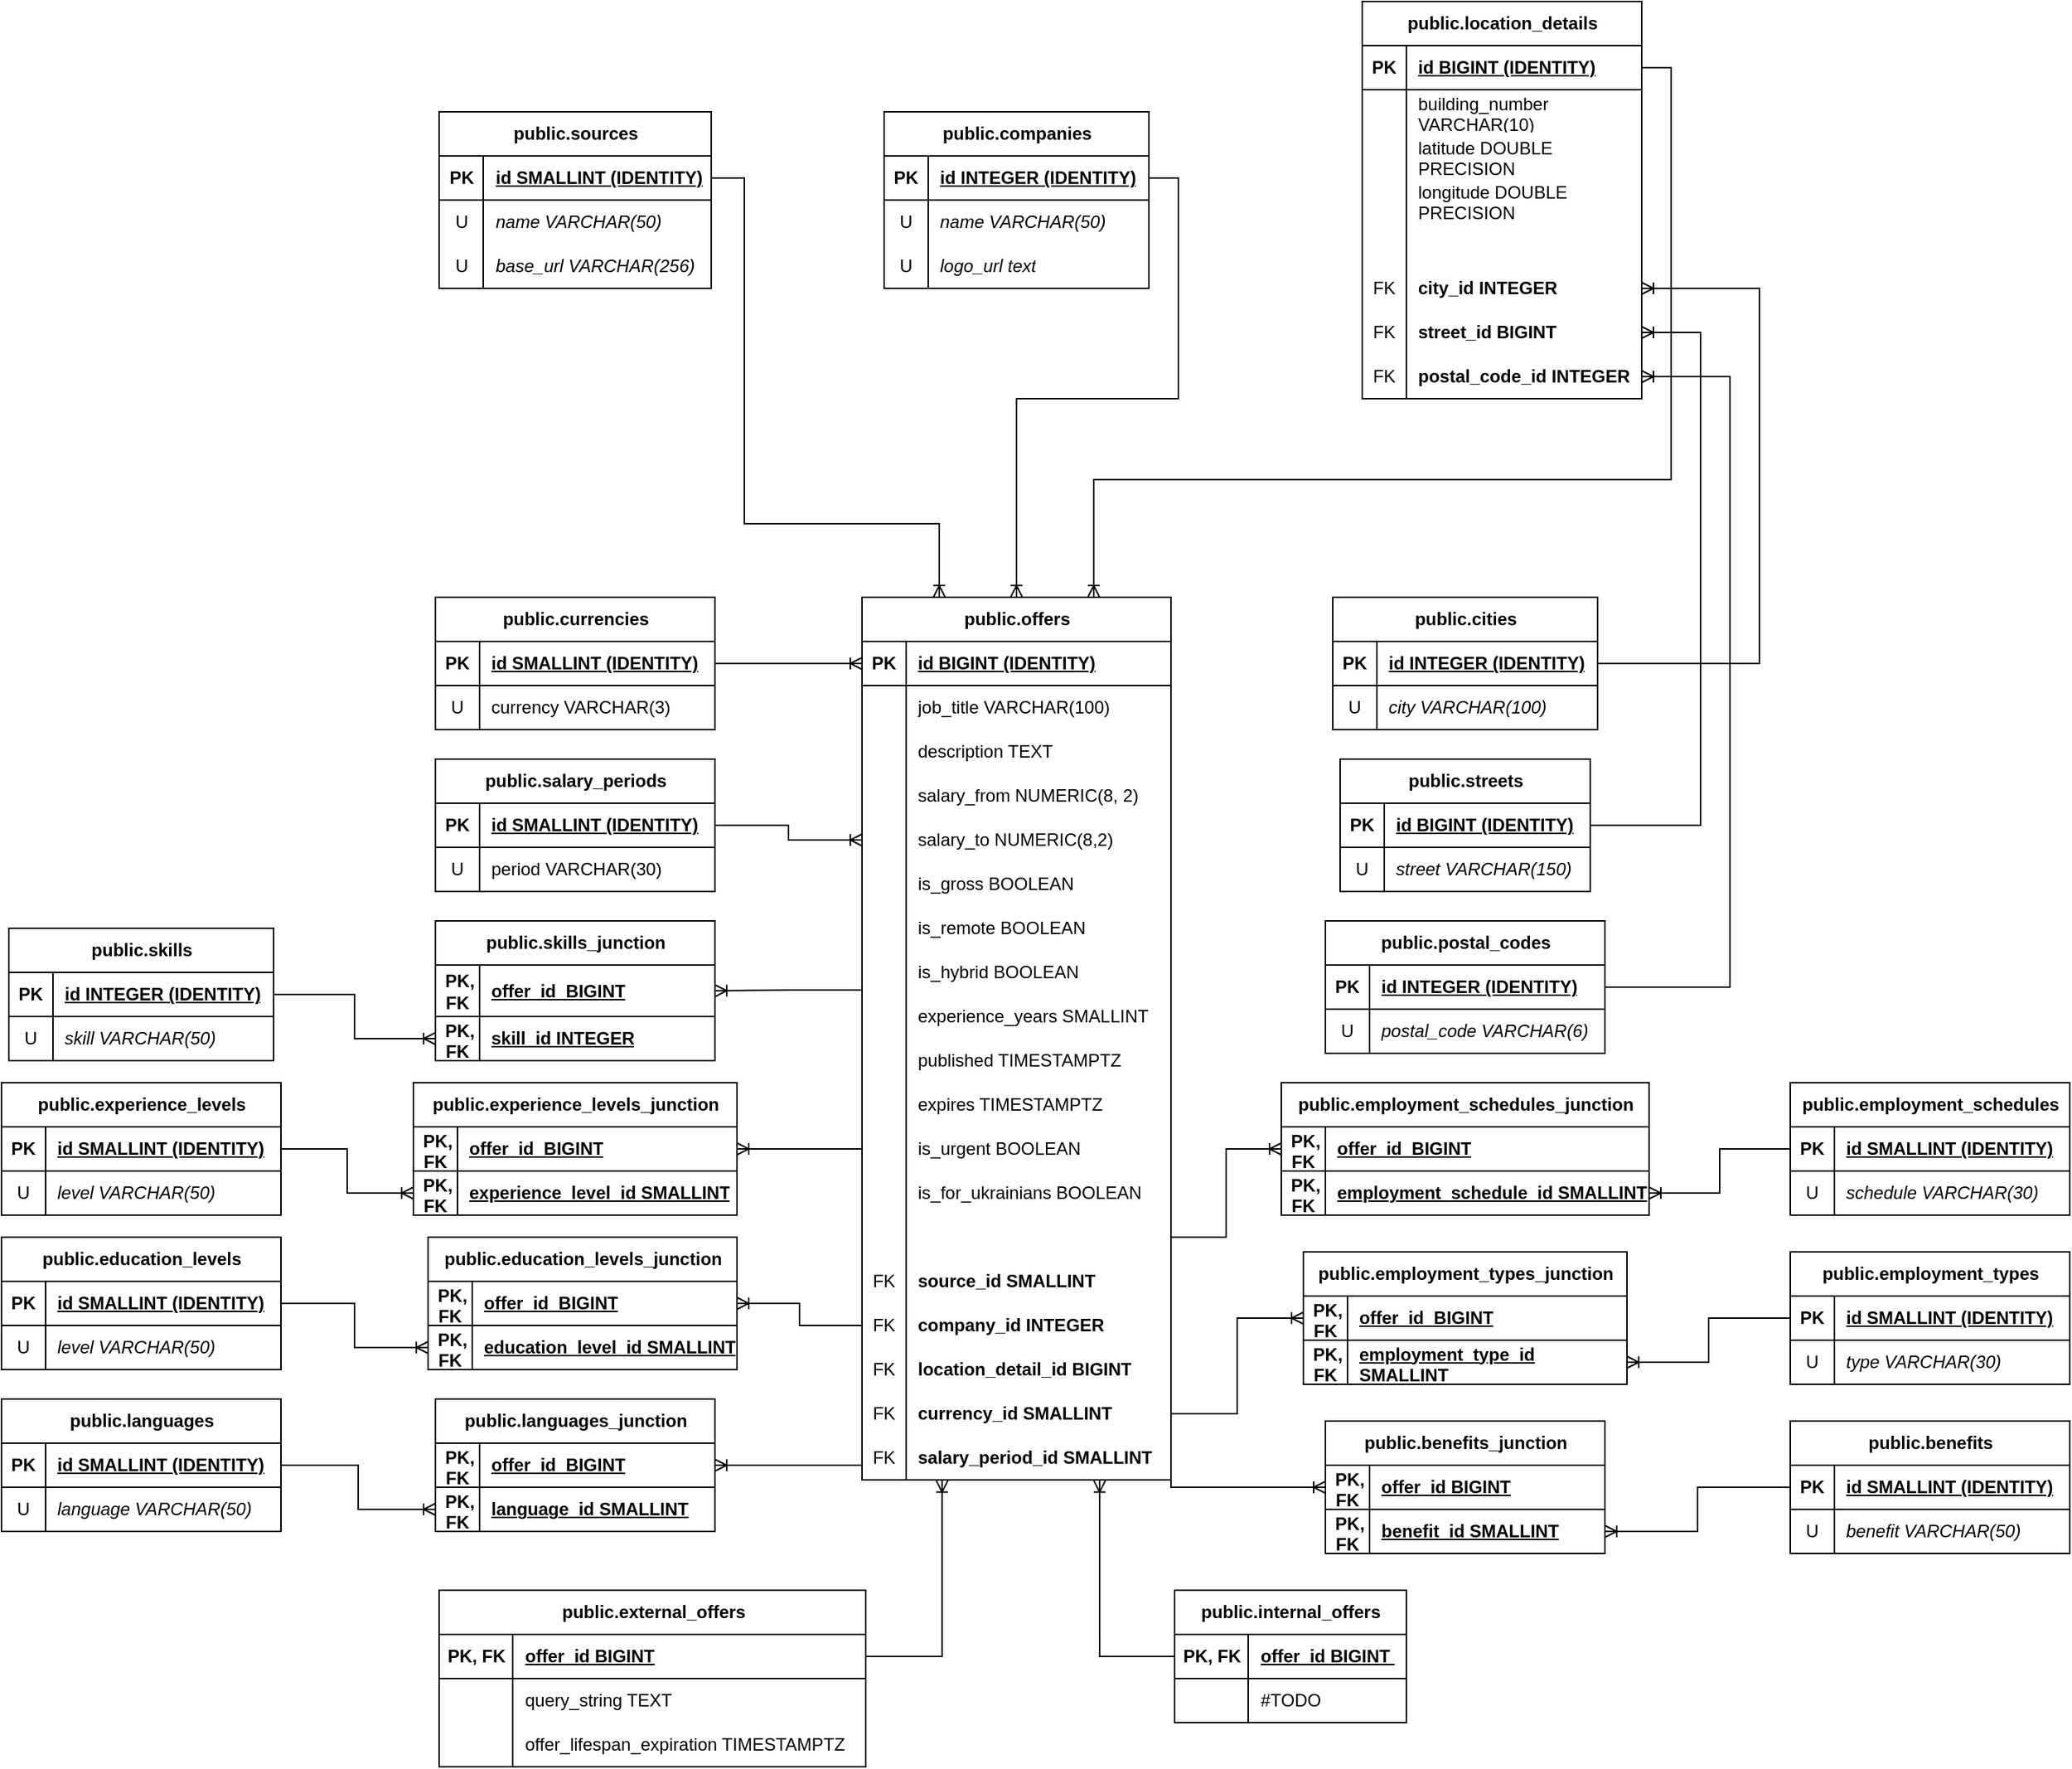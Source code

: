 <mxfile version="28.1.1">
  <diagram name="Strona-1" id="NRoaNfrheZ93uj9uQEAw">
    <mxGraphModel dx="1653" dy="-282" grid="1" gridSize="10" guides="1" tooltips="1" connect="1" arrows="1" fold="1" page="1" pageScale="1" pageWidth="827" pageHeight="1169" math="0" shadow="0">
      <root>
        <mxCell id="0" />
        <mxCell id="1" parent="0" />
        <mxCell id="EWpkEQD0zYlNd0u804Jd-1" value="public.offers" style="shape=table;startSize=30;container=1;collapsible=1;childLayout=tableLayout;fixedRows=1;rowLines=0;fontStyle=1;align=center;resizeLast=1;html=1;" vertex="1" parent="1">
          <mxGeometry x="610" y="1595" width="210" height="600" as="geometry" />
        </mxCell>
        <mxCell id="EWpkEQD0zYlNd0u804Jd-2" value="" style="shape=tableRow;horizontal=0;startSize=0;swimlaneHead=0;swimlaneBody=0;fillColor=none;collapsible=0;dropTarget=0;points=[[0,0.5],[1,0.5]];portConstraint=eastwest;top=0;left=0;right=0;bottom=1;" vertex="1" parent="EWpkEQD0zYlNd0u804Jd-1">
          <mxGeometry y="30" width="210" height="30" as="geometry" />
        </mxCell>
        <mxCell id="EWpkEQD0zYlNd0u804Jd-3" value="PK" style="shape=partialRectangle;connectable=0;fillColor=none;top=0;left=0;bottom=0;right=0;fontStyle=1;overflow=hidden;whiteSpace=wrap;html=1;" vertex="1" parent="EWpkEQD0zYlNd0u804Jd-2">
          <mxGeometry width="30" height="30" as="geometry">
            <mxRectangle width="30" height="30" as="alternateBounds" />
          </mxGeometry>
        </mxCell>
        <mxCell id="EWpkEQD0zYlNd0u804Jd-4" value="id BIGINT (IDENTITY)" style="shape=partialRectangle;connectable=0;fillColor=none;top=0;left=0;bottom=0;right=0;align=left;spacingLeft=6;fontStyle=5;overflow=hidden;whiteSpace=wrap;html=1;" vertex="1" parent="EWpkEQD0zYlNd0u804Jd-2">
          <mxGeometry x="30" width="180" height="30" as="geometry">
            <mxRectangle width="180" height="30" as="alternateBounds" />
          </mxGeometry>
        </mxCell>
        <mxCell id="EWpkEQD0zYlNd0u804Jd-5" value="" style="shape=tableRow;horizontal=0;startSize=0;swimlaneHead=0;swimlaneBody=0;fillColor=none;collapsible=0;dropTarget=0;points=[[0,0.5],[1,0.5]];portConstraint=eastwest;top=0;left=0;right=0;bottom=0;" vertex="1" parent="EWpkEQD0zYlNd0u804Jd-1">
          <mxGeometry y="60" width="210" height="30" as="geometry" />
        </mxCell>
        <mxCell id="EWpkEQD0zYlNd0u804Jd-6" value="" style="shape=partialRectangle;connectable=0;fillColor=none;top=0;left=0;bottom=0;right=0;editable=1;overflow=hidden;whiteSpace=wrap;html=1;" vertex="1" parent="EWpkEQD0zYlNd0u804Jd-5">
          <mxGeometry width="30" height="30" as="geometry">
            <mxRectangle width="30" height="30" as="alternateBounds" />
          </mxGeometry>
        </mxCell>
        <mxCell id="EWpkEQD0zYlNd0u804Jd-7" value="job_title VARCHAR(100)" style="shape=partialRectangle;connectable=0;fillColor=none;top=0;left=0;bottom=0;right=0;align=left;spacingLeft=6;overflow=hidden;whiteSpace=wrap;html=1;" vertex="1" parent="EWpkEQD0zYlNd0u804Jd-5">
          <mxGeometry x="30" width="180" height="30" as="geometry">
            <mxRectangle width="180" height="30" as="alternateBounds" />
          </mxGeometry>
        </mxCell>
        <mxCell id="EWpkEQD0zYlNd0u804Jd-8" value="" style="shape=tableRow;horizontal=0;startSize=0;swimlaneHead=0;swimlaneBody=0;fillColor=none;collapsible=0;dropTarget=0;points=[[0,0.5],[1,0.5]];portConstraint=eastwest;top=0;left=0;right=0;bottom=0;" vertex="1" parent="EWpkEQD0zYlNd0u804Jd-1">
          <mxGeometry y="90" width="210" height="30" as="geometry" />
        </mxCell>
        <mxCell id="EWpkEQD0zYlNd0u804Jd-9" value="" style="shape=partialRectangle;connectable=0;fillColor=none;top=0;left=0;bottom=0;right=0;editable=1;overflow=hidden;whiteSpace=wrap;html=1;" vertex="1" parent="EWpkEQD0zYlNd0u804Jd-8">
          <mxGeometry width="30" height="30" as="geometry">
            <mxRectangle width="30" height="30" as="alternateBounds" />
          </mxGeometry>
        </mxCell>
        <mxCell id="EWpkEQD0zYlNd0u804Jd-10" value="description TEXT" style="shape=partialRectangle;connectable=0;fillColor=none;top=0;left=0;bottom=0;right=0;align=left;spacingLeft=6;overflow=hidden;whiteSpace=wrap;html=1;" vertex="1" parent="EWpkEQD0zYlNd0u804Jd-8">
          <mxGeometry x="30" width="180" height="30" as="geometry">
            <mxRectangle width="180" height="30" as="alternateBounds" />
          </mxGeometry>
        </mxCell>
        <mxCell id="EWpkEQD0zYlNd0u804Jd-11" value="" style="shape=tableRow;horizontal=0;startSize=0;swimlaneHead=0;swimlaneBody=0;fillColor=none;collapsible=0;dropTarget=0;points=[[0,0.5],[1,0.5]];portConstraint=eastwest;top=0;left=0;right=0;bottom=0;" vertex="1" parent="EWpkEQD0zYlNd0u804Jd-1">
          <mxGeometry y="120" width="210" height="30" as="geometry" />
        </mxCell>
        <mxCell id="EWpkEQD0zYlNd0u804Jd-12" value="" style="shape=partialRectangle;connectable=0;fillColor=none;top=0;left=0;bottom=0;right=0;editable=1;overflow=hidden;whiteSpace=wrap;html=1;" vertex="1" parent="EWpkEQD0zYlNd0u804Jd-11">
          <mxGeometry width="30" height="30" as="geometry">
            <mxRectangle width="30" height="30" as="alternateBounds" />
          </mxGeometry>
        </mxCell>
        <mxCell id="EWpkEQD0zYlNd0u804Jd-13" value="salary_from NUMERIC(8, 2)" style="shape=partialRectangle;connectable=0;fillColor=none;top=0;left=0;bottom=0;right=0;align=left;spacingLeft=6;overflow=hidden;whiteSpace=wrap;html=1;" vertex="1" parent="EWpkEQD0zYlNd0u804Jd-11">
          <mxGeometry x="30" width="180" height="30" as="geometry">
            <mxRectangle width="180" height="30" as="alternateBounds" />
          </mxGeometry>
        </mxCell>
        <mxCell id="EWpkEQD0zYlNd0u804Jd-14" style="shape=tableRow;horizontal=0;startSize=0;swimlaneHead=0;swimlaneBody=0;fillColor=none;collapsible=0;dropTarget=0;points=[[0,0.5],[1,0.5]];portConstraint=eastwest;top=0;left=0;right=0;bottom=0;" vertex="1" parent="EWpkEQD0zYlNd0u804Jd-1">
          <mxGeometry y="150" width="210" height="30" as="geometry" />
        </mxCell>
        <mxCell id="EWpkEQD0zYlNd0u804Jd-15" style="shape=partialRectangle;connectable=0;fillColor=none;top=0;left=0;bottom=0;right=0;editable=1;overflow=hidden;whiteSpace=wrap;html=1;" vertex="1" parent="EWpkEQD0zYlNd0u804Jd-14">
          <mxGeometry width="30" height="30" as="geometry">
            <mxRectangle width="30" height="30" as="alternateBounds" />
          </mxGeometry>
        </mxCell>
        <mxCell id="EWpkEQD0zYlNd0u804Jd-16" value="salary_to NUMERIC(8,2)" style="shape=partialRectangle;connectable=0;fillColor=none;top=0;left=0;bottom=0;right=0;align=left;spacingLeft=6;overflow=hidden;whiteSpace=wrap;html=1;" vertex="1" parent="EWpkEQD0zYlNd0u804Jd-14">
          <mxGeometry x="30" width="180" height="30" as="geometry">
            <mxRectangle width="180" height="30" as="alternateBounds" />
          </mxGeometry>
        </mxCell>
        <mxCell id="EWpkEQD0zYlNd0u804Jd-17" style="shape=tableRow;horizontal=0;startSize=0;swimlaneHead=0;swimlaneBody=0;fillColor=none;collapsible=0;dropTarget=0;points=[[0,0.5],[1,0.5]];portConstraint=eastwest;top=0;left=0;right=0;bottom=0;" vertex="1" parent="EWpkEQD0zYlNd0u804Jd-1">
          <mxGeometry y="180" width="210" height="30" as="geometry" />
        </mxCell>
        <mxCell id="EWpkEQD0zYlNd0u804Jd-18" style="shape=partialRectangle;connectable=0;fillColor=none;top=0;left=0;bottom=0;right=0;editable=1;overflow=hidden;whiteSpace=wrap;html=1;" vertex="1" parent="EWpkEQD0zYlNd0u804Jd-17">
          <mxGeometry width="30" height="30" as="geometry">
            <mxRectangle width="30" height="30" as="alternateBounds" />
          </mxGeometry>
        </mxCell>
        <mxCell id="EWpkEQD0zYlNd0u804Jd-19" value="is_gross BOOLEAN" style="shape=partialRectangle;connectable=0;fillColor=none;top=0;left=0;bottom=0;right=0;align=left;spacingLeft=6;overflow=hidden;whiteSpace=wrap;html=1;" vertex="1" parent="EWpkEQD0zYlNd0u804Jd-17">
          <mxGeometry x="30" width="180" height="30" as="geometry">
            <mxRectangle width="180" height="30" as="alternateBounds" />
          </mxGeometry>
        </mxCell>
        <mxCell id="EWpkEQD0zYlNd0u804Jd-20" style="shape=tableRow;horizontal=0;startSize=0;swimlaneHead=0;swimlaneBody=0;fillColor=none;collapsible=0;dropTarget=0;points=[[0,0.5],[1,0.5]];portConstraint=eastwest;top=0;left=0;right=0;bottom=0;" vertex="1" parent="EWpkEQD0zYlNd0u804Jd-1">
          <mxGeometry y="210" width="210" height="30" as="geometry" />
        </mxCell>
        <mxCell id="EWpkEQD0zYlNd0u804Jd-21" style="shape=partialRectangle;connectable=0;fillColor=none;top=0;left=0;bottom=0;right=0;editable=1;overflow=hidden;whiteSpace=wrap;html=1;" vertex="1" parent="EWpkEQD0zYlNd0u804Jd-20">
          <mxGeometry width="30" height="30" as="geometry">
            <mxRectangle width="30" height="30" as="alternateBounds" />
          </mxGeometry>
        </mxCell>
        <mxCell id="EWpkEQD0zYlNd0u804Jd-22" value="is_remote BOOLEAN" style="shape=partialRectangle;connectable=0;fillColor=none;top=0;left=0;bottom=0;right=0;align=left;spacingLeft=6;overflow=hidden;whiteSpace=wrap;html=1;" vertex="1" parent="EWpkEQD0zYlNd0u804Jd-20">
          <mxGeometry x="30" width="180" height="30" as="geometry">
            <mxRectangle width="180" height="30" as="alternateBounds" />
          </mxGeometry>
        </mxCell>
        <mxCell id="EWpkEQD0zYlNd0u804Jd-23" style="shape=tableRow;horizontal=0;startSize=0;swimlaneHead=0;swimlaneBody=0;fillColor=none;collapsible=0;dropTarget=0;points=[[0,0.5],[1,0.5]];portConstraint=eastwest;top=0;left=0;right=0;bottom=0;" vertex="1" parent="EWpkEQD0zYlNd0u804Jd-1">
          <mxGeometry y="240" width="210" height="30" as="geometry" />
        </mxCell>
        <mxCell id="EWpkEQD0zYlNd0u804Jd-24" style="shape=partialRectangle;connectable=0;fillColor=none;top=0;left=0;bottom=0;right=0;editable=1;overflow=hidden;whiteSpace=wrap;html=1;" vertex="1" parent="EWpkEQD0zYlNd0u804Jd-23">
          <mxGeometry width="30" height="30" as="geometry">
            <mxRectangle width="30" height="30" as="alternateBounds" />
          </mxGeometry>
        </mxCell>
        <mxCell id="EWpkEQD0zYlNd0u804Jd-25" value="is_hybrid BOOLEAN" style="shape=partialRectangle;connectable=0;fillColor=none;top=0;left=0;bottom=0;right=0;align=left;spacingLeft=6;overflow=hidden;whiteSpace=wrap;html=1;" vertex="1" parent="EWpkEQD0zYlNd0u804Jd-23">
          <mxGeometry x="30" width="180" height="30" as="geometry">
            <mxRectangle width="180" height="30" as="alternateBounds" />
          </mxGeometry>
        </mxCell>
        <mxCell id="EWpkEQD0zYlNd0u804Jd-26" style="shape=tableRow;horizontal=0;startSize=0;swimlaneHead=0;swimlaneBody=0;fillColor=none;collapsible=0;dropTarget=0;points=[[0,0.5],[1,0.5]];portConstraint=eastwest;top=0;left=0;right=0;bottom=0;" vertex="1" parent="EWpkEQD0zYlNd0u804Jd-1">
          <mxGeometry y="270" width="210" height="30" as="geometry" />
        </mxCell>
        <mxCell id="EWpkEQD0zYlNd0u804Jd-27" style="shape=partialRectangle;connectable=0;fillColor=none;top=0;left=0;bottom=0;right=0;editable=1;overflow=hidden;whiteSpace=wrap;html=1;" vertex="1" parent="EWpkEQD0zYlNd0u804Jd-26">
          <mxGeometry width="30" height="30" as="geometry">
            <mxRectangle width="30" height="30" as="alternateBounds" />
          </mxGeometry>
        </mxCell>
        <mxCell id="EWpkEQD0zYlNd0u804Jd-28" value="experience_years SMALLINT" style="shape=partialRectangle;connectable=0;fillColor=none;top=0;left=0;bottom=0;right=0;align=left;spacingLeft=6;overflow=hidden;whiteSpace=wrap;html=1;" vertex="1" parent="EWpkEQD0zYlNd0u804Jd-26">
          <mxGeometry x="30" width="180" height="30" as="geometry">
            <mxRectangle width="180" height="30" as="alternateBounds" />
          </mxGeometry>
        </mxCell>
        <mxCell id="EWpkEQD0zYlNd0u804Jd-29" style="shape=tableRow;horizontal=0;startSize=0;swimlaneHead=0;swimlaneBody=0;fillColor=none;collapsible=0;dropTarget=0;points=[[0,0.5],[1,0.5]];portConstraint=eastwest;top=0;left=0;right=0;bottom=0;" vertex="1" parent="EWpkEQD0zYlNd0u804Jd-1">
          <mxGeometry y="300" width="210" height="30" as="geometry" />
        </mxCell>
        <mxCell id="EWpkEQD0zYlNd0u804Jd-30" style="shape=partialRectangle;connectable=0;fillColor=none;top=0;left=0;bottom=0;right=0;editable=1;overflow=hidden;whiteSpace=wrap;html=1;" vertex="1" parent="EWpkEQD0zYlNd0u804Jd-29">
          <mxGeometry width="30" height="30" as="geometry">
            <mxRectangle width="30" height="30" as="alternateBounds" />
          </mxGeometry>
        </mxCell>
        <mxCell id="EWpkEQD0zYlNd0u804Jd-31" value="published TIMESTAMPTZ" style="shape=partialRectangle;connectable=0;fillColor=none;top=0;left=0;bottom=0;right=0;align=left;spacingLeft=6;overflow=hidden;whiteSpace=wrap;html=1;" vertex="1" parent="EWpkEQD0zYlNd0u804Jd-29">
          <mxGeometry x="30" width="180" height="30" as="geometry">
            <mxRectangle width="180" height="30" as="alternateBounds" />
          </mxGeometry>
        </mxCell>
        <mxCell id="EWpkEQD0zYlNd0u804Jd-32" style="shape=tableRow;horizontal=0;startSize=0;swimlaneHead=0;swimlaneBody=0;fillColor=none;collapsible=0;dropTarget=0;points=[[0,0.5],[1,0.5]];portConstraint=eastwest;top=0;left=0;right=0;bottom=0;" vertex="1" parent="EWpkEQD0zYlNd0u804Jd-1">
          <mxGeometry y="330" width="210" height="30" as="geometry" />
        </mxCell>
        <mxCell id="EWpkEQD0zYlNd0u804Jd-33" style="shape=partialRectangle;connectable=0;fillColor=none;top=0;left=0;bottom=0;right=0;editable=1;overflow=hidden;whiteSpace=wrap;html=1;" vertex="1" parent="EWpkEQD0zYlNd0u804Jd-32">
          <mxGeometry width="30" height="30" as="geometry">
            <mxRectangle width="30" height="30" as="alternateBounds" />
          </mxGeometry>
        </mxCell>
        <mxCell id="EWpkEQD0zYlNd0u804Jd-34" value="expires TIMESTAMPTZ" style="shape=partialRectangle;connectable=0;fillColor=none;top=0;left=0;bottom=0;right=0;align=left;spacingLeft=6;overflow=hidden;whiteSpace=wrap;html=1;" vertex="1" parent="EWpkEQD0zYlNd0u804Jd-32">
          <mxGeometry x="30" width="180" height="30" as="geometry">
            <mxRectangle width="180" height="30" as="alternateBounds" />
          </mxGeometry>
        </mxCell>
        <mxCell id="EWpkEQD0zYlNd0u804Jd-35" style="shape=tableRow;horizontal=0;startSize=0;swimlaneHead=0;swimlaneBody=0;fillColor=none;collapsible=0;dropTarget=0;points=[[0,0.5],[1,0.5]];portConstraint=eastwest;top=0;left=0;right=0;bottom=0;" vertex="1" parent="EWpkEQD0zYlNd0u804Jd-1">
          <mxGeometry y="360" width="210" height="30" as="geometry" />
        </mxCell>
        <mxCell id="EWpkEQD0zYlNd0u804Jd-36" style="shape=partialRectangle;connectable=0;fillColor=none;top=0;left=0;bottom=0;right=0;editable=1;overflow=hidden;whiteSpace=wrap;html=1;" vertex="1" parent="EWpkEQD0zYlNd0u804Jd-35">
          <mxGeometry width="30" height="30" as="geometry">
            <mxRectangle width="30" height="30" as="alternateBounds" />
          </mxGeometry>
        </mxCell>
        <mxCell id="EWpkEQD0zYlNd0u804Jd-37" value="is_urgent BOOLEAN" style="shape=partialRectangle;connectable=0;fillColor=none;top=0;left=0;bottom=0;right=0;align=left;spacingLeft=6;overflow=hidden;whiteSpace=wrap;html=1;" vertex="1" parent="EWpkEQD0zYlNd0u804Jd-35">
          <mxGeometry x="30" width="180" height="30" as="geometry">
            <mxRectangle width="180" height="30" as="alternateBounds" />
          </mxGeometry>
        </mxCell>
        <mxCell id="EWpkEQD0zYlNd0u804Jd-38" style="shape=tableRow;horizontal=0;startSize=0;swimlaneHead=0;swimlaneBody=0;fillColor=none;collapsible=0;dropTarget=0;points=[[0,0.5],[1,0.5]];portConstraint=eastwest;top=0;left=0;right=0;bottom=0;" vertex="1" parent="EWpkEQD0zYlNd0u804Jd-1">
          <mxGeometry y="390" width="210" height="30" as="geometry" />
        </mxCell>
        <mxCell id="EWpkEQD0zYlNd0u804Jd-39" style="shape=partialRectangle;connectable=0;fillColor=none;top=0;left=0;bottom=0;right=0;editable=1;overflow=hidden;whiteSpace=wrap;html=1;" vertex="1" parent="EWpkEQD0zYlNd0u804Jd-38">
          <mxGeometry width="30" height="30" as="geometry">
            <mxRectangle width="30" height="30" as="alternateBounds" />
          </mxGeometry>
        </mxCell>
        <mxCell id="EWpkEQD0zYlNd0u804Jd-40" value="is_for_ukrainians BOOLEAN" style="shape=partialRectangle;connectable=0;fillColor=none;top=0;left=0;bottom=0;right=0;align=left;spacingLeft=6;overflow=hidden;whiteSpace=wrap;html=1;" vertex="1" parent="EWpkEQD0zYlNd0u804Jd-38">
          <mxGeometry x="30" width="180" height="30" as="geometry">
            <mxRectangle width="180" height="30" as="alternateBounds" />
          </mxGeometry>
        </mxCell>
        <mxCell id="EWpkEQD0zYlNd0u804Jd-70" style="shape=tableRow;horizontal=0;startSize=0;swimlaneHead=0;swimlaneBody=0;fillColor=none;collapsible=0;dropTarget=0;points=[[0,0.5],[1,0.5]];portConstraint=eastwest;top=0;left=0;right=0;bottom=0;" vertex="1" parent="EWpkEQD0zYlNd0u804Jd-1">
          <mxGeometry y="420" width="210" height="30" as="geometry" />
        </mxCell>
        <mxCell id="EWpkEQD0zYlNd0u804Jd-71" style="shape=partialRectangle;connectable=0;fillColor=none;top=0;left=0;bottom=0;right=0;editable=1;overflow=hidden;whiteSpace=wrap;html=1;" vertex="1" parent="EWpkEQD0zYlNd0u804Jd-70">
          <mxGeometry width="30" height="30" as="geometry">
            <mxRectangle width="30" height="30" as="alternateBounds" />
          </mxGeometry>
        </mxCell>
        <mxCell id="EWpkEQD0zYlNd0u804Jd-72" style="shape=partialRectangle;connectable=0;fillColor=none;top=0;left=0;bottom=0;right=0;align=left;spacingLeft=6;overflow=hidden;whiteSpace=wrap;html=1;" vertex="1" parent="EWpkEQD0zYlNd0u804Jd-70">
          <mxGeometry x="30" width="180" height="30" as="geometry">
            <mxRectangle width="180" height="30" as="alternateBounds" />
          </mxGeometry>
        </mxCell>
        <mxCell id="EWpkEQD0zYlNd0u804Jd-41" style="shape=tableRow;horizontal=0;startSize=0;swimlaneHead=0;swimlaneBody=0;fillColor=none;collapsible=0;dropTarget=0;points=[[0,0.5],[1,0.5]];portConstraint=eastwest;top=0;left=0;right=0;bottom=0;" vertex="1" parent="EWpkEQD0zYlNd0u804Jd-1">
          <mxGeometry y="450" width="210" height="30" as="geometry" />
        </mxCell>
        <mxCell id="EWpkEQD0zYlNd0u804Jd-42" value="FK" style="shape=partialRectangle;connectable=0;fillColor=none;top=0;left=0;bottom=0;right=0;editable=1;overflow=hidden;whiteSpace=wrap;html=1;" vertex="1" parent="EWpkEQD0zYlNd0u804Jd-41">
          <mxGeometry width="30" height="30" as="geometry">
            <mxRectangle width="30" height="30" as="alternateBounds" />
          </mxGeometry>
        </mxCell>
        <mxCell id="EWpkEQD0zYlNd0u804Jd-43" value="source_id SMALLINT" style="shape=partialRectangle;connectable=0;fillColor=none;top=0;left=0;bottom=0;right=0;align=left;spacingLeft=6;overflow=hidden;whiteSpace=wrap;html=1;fontStyle=1" vertex="1" parent="EWpkEQD0zYlNd0u804Jd-41">
          <mxGeometry x="30" width="180" height="30" as="geometry">
            <mxRectangle width="180" height="30" as="alternateBounds" />
          </mxGeometry>
        </mxCell>
        <mxCell id="EWpkEQD0zYlNd0u804Jd-44" style="shape=tableRow;horizontal=0;startSize=0;swimlaneHead=0;swimlaneBody=0;fillColor=none;collapsible=0;dropTarget=0;points=[[0,0.5],[1,0.5]];portConstraint=eastwest;top=0;left=0;right=0;bottom=0;" vertex="1" parent="EWpkEQD0zYlNd0u804Jd-1">
          <mxGeometry y="480" width="210" height="30" as="geometry" />
        </mxCell>
        <mxCell id="EWpkEQD0zYlNd0u804Jd-45" value="FK" style="shape=partialRectangle;connectable=0;fillColor=none;top=0;left=0;bottom=0;right=0;editable=1;overflow=hidden;whiteSpace=wrap;html=1;" vertex="1" parent="EWpkEQD0zYlNd0u804Jd-44">
          <mxGeometry width="30" height="30" as="geometry">
            <mxRectangle width="30" height="30" as="alternateBounds" />
          </mxGeometry>
        </mxCell>
        <mxCell id="EWpkEQD0zYlNd0u804Jd-46" value="company_id INTEGER" style="shape=partialRectangle;connectable=0;fillColor=none;top=0;left=0;bottom=0;right=0;align=left;spacingLeft=6;overflow=hidden;whiteSpace=wrap;html=1;fontStyle=1" vertex="1" parent="EWpkEQD0zYlNd0u804Jd-44">
          <mxGeometry x="30" width="180" height="30" as="geometry">
            <mxRectangle width="180" height="30" as="alternateBounds" />
          </mxGeometry>
        </mxCell>
        <mxCell id="EWpkEQD0zYlNd0u804Jd-47" style="shape=tableRow;horizontal=0;startSize=0;swimlaneHead=0;swimlaneBody=0;fillColor=none;collapsible=0;dropTarget=0;points=[[0,0.5],[1,0.5]];portConstraint=eastwest;top=0;left=0;right=0;bottom=0;" vertex="1" parent="EWpkEQD0zYlNd0u804Jd-1">
          <mxGeometry y="510" width="210" height="30" as="geometry" />
        </mxCell>
        <mxCell id="EWpkEQD0zYlNd0u804Jd-48" value="FK" style="shape=partialRectangle;connectable=0;fillColor=none;top=0;left=0;bottom=0;right=0;editable=1;overflow=hidden;whiteSpace=wrap;html=1;" vertex="1" parent="EWpkEQD0zYlNd0u804Jd-47">
          <mxGeometry width="30" height="30" as="geometry">
            <mxRectangle width="30" height="30" as="alternateBounds" />
          </mxGeometry>
        </mxCell>
        <mxCell id="EWpkEQD0zYlNd0u804Jd-49" value="location_detail_id BIGINT" style="shape=partialRectangle;connectable=0;fillColor=none;top=0;left=0;bottom=0;right=0;align=left;spacingLeft=6;overflow=hidden;whiteSpace=wrap;html=1;fontStyle=1" vertex="1" parent="EWpkEQD0zYlNd0u804Jd-47">
          <mxGeometry x="30" width="180" height="30" as="geometry">
            <mxRectangle width="180" height="30" as="alternateBounds" />
          </mxGeometry>
        </mxCell>
        <mxCell id="EWpkEQD0zYlNd0u804Jd-50" style="shape=tableRow;horizontal=0;startSize=0;swimlaneHead=0;swimlaneBody=0;fillColor=none;collapsible=0;dropTarget=0;points=[[0,0.5],[1,0.5]];portConstraint=eastwest;top=0;left=0;right=0;bottom=0;" vertex="1" parent="EWpkEQD0zYlNd0u804Jd-1">
          <mxGeometry y="540" width="210" height="30" as="geometry" />
        </mxCell>
        <mxCell id="EWpkEQD0zYlNd0u804Jd-51" value="FK" style="shape=partialRectangle;connectable=0;fillColor=none;top=0;left=0;bottom=0;right=0;editable=1;overflow=hidden;whiteSpace=wrap;html=1;" vertex="1" parent="EWpkEQD0zYlNd0u804Jd-50">
          <mxGeometry width="30" height="30" as="geometry">
            <mxRectangle width="30" height="30" as="alternateBounds" />
          </mxGeometry>
        </mxCell>
        <mxCell id="EWpkEQD0zYlNd0u804Jd-52" value="currency_id SMALLINT" style="shape=partialRectangle;connectable=0;fillColor=none;top=0;left=0;bottom=0;right=0;align=left;spacingLeft=6;overflow=hidden;whiteSpace=wrap;html=1;fontStyle=1" vertex="1" parent="EWpkEQD0zYlNd0u804Jd-50">
          <mxGeometry x="30" width="180" height="30" as="geometry">
            <mxRectangle width="180" height="30" as="alternateBounds" />
          </mxGeometry>
        </mxCell>
        <mxCell id="EWpkEQD0zYlNd0u804Jd-53" style="shape=tableRow;horizontal=0;startSize=0;swimlaneHead=0;swimlaneBody=0;fillColor=none;collapsible=0;dropTarget=0;points=[[0,0.5],[1,0.5]];portConstraint=eastwest;top=0;left=0;right=0;bottom=0;" vertex="1" parent="EWpkEQD0zYlNd0u804Jd-1">
          <mxGeometry y="570" width="210" height="30" as="geometry" />
        </mxCell>
        <mxCell id="EWpkEQD0zYlNd0u804Jd-54" value="FK" style="shape=partialRectangle;connectable=0;fillColor=none;top=0;left=0;bottom=0;right=0;editable=1;overflow=hidden;whiteSpace=wrap;html=1;" vertex="1" parent="EWpkEQD0zYlNd0u804Jd-53">
          <mxGeometry width="30" height="30" as="geometry">
            <mxRectangle width="30" height="30" as="alternateBounds" />
          </mxGeometry>
        </mxCell>
        <mxCell id="EWpkEQD0zYlNd0u804Jd-55" value="salary_period_id SMALLINT" style="shape=partialRectangle;connectable=0;fillColor=none;top=0;left=0;bottom=0;right=0;align=left;spacingLeft=6;overflow=hidden;whiteSpace=wrap;html=1;fontStyle=1" vertex="1" parent="EWpkEQD0zYlNd0u804Jd-53">
          <mxGeometry x="30" width="180" height="30" as="geometry">
            <mxRectangle width="180" height="30" as="alternateBounds" />
          </mxGeometry>
        </mxCell>
        <mxCell id="EWpkEQD0zYlNd0u804Jd-73" value="public.cities" style="shape=table;startSize=30;container=1;collapsible=1;childLayout=tableLayout;fixedRows=1;rowLines=0;fontStyle=1;align=center;resizeLast=1;html=1;" vertex="1" parent="1">
          <mxGeometry x="930" y="1595" width="180" height="90" as="geometry" />
        </mxCell>
        <mxCell id="EWpkEQD0zYlNd0u804Jd-74" value="" style="shape=tableRow;horizontal=0;startSize=0;swimlaneHead=0;swimlaneBody=0;fillColor=none;collapsible=0;dropTarget=0;points=[[0,0.5],[1,0.5]];portConstraint=eastwest;top=0;left=0;right=0;bottom=1;" vertex="1" parent="EWpkEQD0zYlNd0u804Jd-73">
          <mxGeometry y="30" width="180" height="30" as="geometry" />
        </mxCell>
        <mxCell id="EWpkEQD0zYlNd0u804Jd-75" value="PK" style="shape=partialRectangle;connectable=0;fillColor=none;top=0;left=0;bottom=0;right=0;fontStyle=1;overflow=hidden;whiteSpace=wrap;html=1;" vertex="1" parent="EWpkEQD0zYlNd0u804Jd-74">
          <mxGeometry width="30" height="30" as="geometry">
            <mxRectangle width="30" height="30" as="alternateBounds" />
          </mxGeometry>
        </mxCell>
        <mxCell id="EWpkEQD0zYlNd0u804Jd-76" value="id INTEGER (IDENTITY)" style="shape=partialRectangle;connectable=0;fillColor=none;top=0;left=0;bottom=0;right=0;align=left;spacingLeft=6;fontStyle=5;overflow=hidden;whiteSpace=wrap;html=1;" vertex="1" parent="EWpkEQD0zYlNd0u804Jd-74">
          <mxGeometry x="30" width="150" height="30" as="geometry">
            <mxRectangle width="150" height="30" as="alternateBounds" />
          </mxGeometry>
        </mxCell>
        <mxCell id="EWpkEQD0zYlNd0u804Jd-77" value="" style="shape=tableRow;horizontal=0;startSize=0;swimlaneHead=0;swimlaneBody=0;fillColor=none;collapsible=0;dropTarget=0;points=[[0,0.5],[1,0.5]];portConstraint=eastwest;top=0;left=0;right=0;bottom=0;" vertex="1" parent="EWpkEQD0zYlNd0u804Jd-73">
          <mxGeometry y="60" width="180" height="30" as="geometry" />
        </mxCell>
        <mxCell id="EWpkEQD0zYlNd0u804Jd-78" value="U" style="shape=partialRectangle;connectable=0;fillColor=none;top=0;left=0;bottom=0;right=0;editable=1;overflow=hidden;whiteSpace=wrap;html=1;" vertex="1" parent="EWpkEQD0zYlNd0u804Jd-77">
          <mxGeometry width="30" height="30" as="geometry">
            <mxRectangle width="30" height="30" as="alternateBounds" />
          </mxGeometry>
        </mxCell>
        <mxCell id="EWpkEQD0zYlNd0u804Jd-79" value="city VARCHAR(100)" style="shape=partialRectangle;connectable=0;fillColor=none;top=0;left=0;bottom=0;right=0;align=left;spacingLeft=6;overflow=hidden;whiteSpace=wrap;html=1;fontStyle=2" vertex="1" parent="EWpkEQD0zYlNd0u804Jd-77">
          <mxGeometry x="30" width="150" height="30" as="geometry">
            <mxRectangle width="150" height="30" as="alternateBounds" />
          </mxGeometry>
        </mxCell>
        <mxCell id="EWpkEQD0zYlNd0u804Jd-86" value="public.postal_codes" style="shape=table;startSize=30;container=1;collapsible=1;childLayout=tableLayout;fixedRows=1;rowLines=0;fontStyle=1;align=center;resizeLast=1;html=1;" vertex="1" parent="1">
          <mxGeometry x="925" y="1815" width="190" height="90" as="geometry" />
        </mxCell>
        <mxCell id="EWpkEQD0zYlNd0u804Jd-87" value="" style="shape=tableRow;horizontal=0;startSize=0;swimlaneHead=0;swimlaneBody=0;fillColor=none;collapsible=0;dropTarget=0;points=[[0,0.5],[1,0.5]];portConstraint=eastwest;top=0;left=0;right=0;bottom=1;" vertex="1" parent="EWpkEQD0zYlNd0u804Jd-86">
          <mxGeometry y="30" width="190" height="30" as="geometry" />
        </mxCell>
        <mxCell id="EWpkEQD0zYlNd0u804Jd-88" value="PK" style="shape=partialRectangle;connectable=0;fillColor=none;top=0;left=0;bottom=0;right=0;fontStyle=1;overflow=hidden;whiteSpace=wrap;html=1;" vertex="1" parent="EWpkEQD0zYlNd0u804Jd-87">
          <mxGeometry width="30" height="30" as="geometry">
            <mxRectangle width="30" height="30" as="alternateBounds" />
          </mxGeometry>
        </mxCell>
        <mxCell id="EWpkEQD0zYlNd0u804Jd-89" value="id INTEGER (IDENTITY)" style="shape=partialRectangle;connectable=0;fillColor=none;top=0;left=0;bottom=0;right=0;align=left;spacingLeft=6;fontStyle=5;overflow=hidden;whiteSpace=wrap;html=1;" vertex="1" parent="EWpkEQD0zYlNd0u804Jd-87">
          <mxGeometry x="30" width="160" height="30" as="geometry">
            <mxRectangle width="160" height="30" as="alternateBounds" />
          </mxGeometry>
        </mxCell>
        <mxCell id="EWpkEQD0zYlNd0u804Jd-90" value="" style="shape=tableRow;horizontal=0;startSize=0;swimlaneHead=0;swimlaneBody=0;fillColor=none;collapsible=0;dropTarget=0;points=[[0,0.5],[1,0.5]];portConstraint=eastwest;top=0;left=0;right=0;bottom=0;" vertex="1" parent="EWpkEQD0zYlNd0u804Jd-86">
          <mxGeometry y="60" width="190" height="30" as="geometry" />
        </mxCell>
        <mxCell id="EWpkEQD0zYlNd0u804Jd-91" value="U" style="shape=partialRectangle;connectable=0;fillColor=none;top=0;left=0;bottom=0;right=0;editable=1;overflow=hidden;whiteSpace=wrap;html=1;" vertex="1" parent="EWpkEQD0zYlNd0u804Jd-90">
          <mxGeometry width="30" height="30" as="geometry">
            <mxRectangle width="30" height="30" as="alternateBounds" />
          </mxGeometry>
        </mxCell>
        <mxCell id="EWpkEQD0zYlNd0u804Jd-92" value="postal_code VARCHAR(6)" style="shape=partialRectangle;connectable=0;fillColor=none;top=0;left=0;bottom=0;right=0;align=left;spacingLeft=6;overflow=hidden;whiteSpace=wrap;html=1;fontStyle=2" vertex="1" parent="EWpkEQD0zYlNd0u804Jd-90">
          <mxGeometry x="30" width="160" height="30" as="geometry">
            <mxRectangle width="160" height="30" as="alternateBounds" />
          </mxGeometry>
        </mxCell>
        <mxCell id="EWpkEQD0zYlNd0u804Jd-93" value="public.streets" style="shape=table;startSize=30;container=1;collapsible=1;childLayout=tableLayout;fixedRows=1;rowLines=0;fontStyle=1;align=center;resizeLast=1;html=1;" vertex="1" parent="1">
          <mxGeometry x="935" y="1705" width="170" height="90" as="geometry" />
        </mxCell>
        <mxCell id="EWpkEQD0zYlNd0u804Jd-94" value="" style="shape=tableRow;horizontal=0;startSize=0;swimlaneHead=0;swimlaneBody=0;fillColor=none;collapsible=0;dropTarget=0;points=[[0,0.5],[1,0.5]];portConstraint=eastwest;top=0;left=0;right=0;bottom=1;" vertex="1" parent="EWpkEQD0zYlNd0u804Jd-93">
          <mxGeometry y="30" width="170" height="30" as="geometry" />
        </mxCell>
        <mxCell id="EWpkEQD0zYlNd0u804Jd-95" value="PK" style="shape=partialRectangle;connectable=0;fillColor=none;top=0;left=0;bottom=0;right=0;fontStyle=1;overflow=hidden;whiteSpace=wrap;html=1;" vertex="1" parent="EWpkEQD0zYlNd0u804Jd-94">
          <mxGeometry width="30" height="30" as="geometry">
            <mxRectangle width="30" height="30" as="alternateBounds" />
          </mxGeometry>
        </mxCell>
        <mxCell id="EWpkEQD0zYlNd0u804Jd-96" value="id BIGINT (IDENTITY)" style="shape=partialRectangle;connectable=0;fillColor=none;top=0;left=0;bottom=0;right=0;align=left;spacingLeft=6;fontStyle=5;overflow=hidden;whiteSpace=wrap;html=1;" vertex="1" parent="EWpkEQD0zYlNd0u804Jd-94">
          <mxGeometry x="30" width="140" height="30" as="geometry">
            <mxRectangle width="140" height="30" as="alternateBounds" />
          </mxGeometry>
        </mxCell>
        <mxCell id="EWpkEQD0zYlNd0u804Jd-97" value="" style="shape=tableRow;horizontal=0;startSize=0;swimlaneHead=0;swimlaneBody=0;fillColor=none;collapsible=0;dropTarget=0;points=[[0,0.5],[1,0.5]];portConstraint=eastwest;top=0;left=0;right=0;bottom=0;" vertex="1" parent="EWpkEQD0zYlNd0u804Jd-93">
          <mxGeometry y="60" width="170" height="30" as="geometry" />
        </mxCell>
        <mxCell id="EWpkEQD0zYlNd0u804Jd-98" value="U" style="shape=partialRectangle;connectable=0;fillColor=none;top=0;left=0;bottom=0;right=0;editable=1;overflow=hidden;whiteSpace=wrap;html=1;" vertex="1" parent="EWpkEQD0zYlNd0u804Jd-97">
          <mxGeometry width="30" height="30" as="geometry">
            <mxRectangle width="30" height="30" as="alternateBounds" />
          </mxGeometry>
        </mxCell>
        <mxCell id="EWpkEQD0zYlNd0u804Jd-99" value="street VARCHAR(150)" style="shape=partialRectangle;connectable=0;fillColor=none;top=0;left=0;bottom=0;right=0;align=left;spacingLeft=6;overflow=hidden;whiteSpace=wrap;html=1;fontStyle=2" vertex="1" parent="EWpkEQD0zYlNd0u804Jd-97">
          <mxGeometry x="30" width="140" height="30" as="geometry">
            <mxRectangle width="140" height="30" as="alternateBounds" />
          </mxGeometry>
        </mxCell>
        <mxCell id="EWpkEQD0zYlNd0u804Jd-100" value="public.companies" style="shape=table;startSize=30;container=1;collapsible=1;childLayout=tableLayout;fixedRows=1;rowLines=0;fontStyle=1;align=center;resizeLast=1;html=1;" vertex="1" parent="1">
          <mxGeometry x="625" y="1265" width="180" height="120" as="geometry" />
        </mxCell>
        <mxCell id="EWpkEQD0zYlNd0u804Jd-101" value="" style="shape=tableRow;horizontal=0;startSize=0;swimlaneHead=0;swimlaneBody=0;fillColor=none;collapsible=0;dropTarget=0;points=[[0,0.5],[1,0.5]];portConstraint=eastwest;top=0;left=0;right=0;bottom=1;" vertex="1" parent="EWpkEQD0zYlNd0u804Jd-100">
          <mxGeometry y="30" width="180" height="30" as="geometry" />
        </mxCell>
        <mxCell id="EWpkEQD0zYlNd0u804Jd-102" value="PK" style="shape=partialRectangle;connectable=0;fillColor=none;top=0;left=0;bottom=0;right=0;fontStyle=1;overflow=hidden;whiteSpace=wrap;html=1;" vertex="1" parent="EWpkEQD0zYlNd0u804Jd-101">
          <mxGeometry width="30" height="30" as="geometry">
            <mxRectangle width="30" height="30" as="alternateBounds" />
          </mxGeometry>
        </mxCell>
        <mxCell id="EWpkEQD0zYlNd0u804Jd-103" value="id INTEGER (IDENTITY)" style="shape=partialRectangle;connectable=0;fillColor=none;top=0;left=0;bottom=0;right=0;align=left;spacingLeft=6;fontStyle=5;overflow=hidden;whiteSpace=wrap;html=1;" vertex="1" parent="EWpkEQD0zYlNd0u804Jd-101">
          <mxGeometry x="30" width="150" height="30" as="geometry">
            <mxRectangle width="150" height="30" as="alternateBounds" />
          </mxGeometry>
        </mxCell>
        <mxCell id="EWpkEQD0zYlNd0u804Jd-104" value="" style="shape=tableRow;horizontal=0;startSize=0;swimlaneHead=0;swimlaneBody=0;fillColor=none;collapsible=0;dropTarget=0;points=[[0,0.5],[1,0.5]];portConstraint=eastwest;top=0;left=0;right=0;bottom=0;" vertex="1" parent="EWpkEQD0zYlNd0u804Jd-100">
          <mxGeometry y="60" width="180" height="30" as="geometry" />
        </mxCell>
        <mxCell id="EWpkEQD0zYlNd0u804Jd-105" value="U" style="shape=partialRectangle;connectable=0;fillColor=none;top=0;left=0;bottom=0;right=0;editable=1;overflow=hidden;whiteSpace=wrap;html=1;" vertex="1" parent="EWpkEQD0zYlNd0u804Jd-104">
          <mxGeometry width="30" height="30" as="geometry">
            <mxRectangle width="30" height="30" as="alternateBounds" />
          </mxGeometry>
        </mxCell>
        <mxCell id="EWpkEQD0zYlNd0u804Jd-106" value="name VARCHAR(50)" style="shape=partialRectangle;connectable=0;fillColor=none;top=0;left=0;bottom=0;right=0;align=left;spacingLeft=6;overflow=hidden;whiteSpace=wrap;html=1;fontStyle=2" vertex="1" parent="EWpkEQD0zYlNd0u804Jd-104">
          <mxGeometry x="30" width="150" height="30" as="geometry">
            <mxRectangle width="150" height="30" as="alternateBounds" />
          </mxGeometry>
        </mxCell>
        <mxCell id="EWpkEQD0zYlNd0u804Jd-107" style="shape=tableRow;horizontal=0;startSize=0;swimlaneHead=0;swimlaneBody=0;fillColor=none;collapsible=0;dropTarget=0;points=[[0,0.5],[1,0.5]];portConstraint=eastwest;top=0;left=0;right=0;bottom=0;" vertex="1" parent="EWpkEQD0zYlNd0u804Jd-100">
          <mxGeometry y="90" width="180" height="30" as="geometry" />
        </mxCell>
        <mxCell id="EWpkEQD0zYlNd0u804Jd-108" value="U" style="shape=partialRectangle;connectable=0;fillColor=none;top=0;left=0;bottom=0;right=0;editable=1;overflow=hidden;whiteSpace=wrap;html=1;" vertex="1" parent="EWpkEQD0zYlNd0u804Jd-107">
          <mxGeometry width="30" height="30" as="geometry">
            <mxRectangle width="30" height="30" as="alternateBounds" />
          </mxGeometry>
        </mxCell>
        <mxCell id="EWpkEQD0zYlNd0u804Jd-109" value="logo_url text" style="shape=partialRectangle;connectable=0;fillColor=none;top=0;left=0;bottom=0;right=0;align=left;spacingLeft=6;overflow=hidden;whiteSpace=wrap;html=1;fontStyle=2" vertex="1" parent="EWpkEQD0zYlNd0u804Jd-107">
          <mxGeometry x="30" width="150" height="30" as="geometry">
            <mxRectangle width="150" height="30" as="alternateBounds" />
          </mxGeometry>
        </mxCell>
        <mxCell id="EWpkEQD0zYlNd0u804Jd-110" value="public.currencies" style="shape=table;startSize=30;container=1;collapsible=1;childLayout=tableLayout;fixedRows=1;rowLines=0;fontStyle=1;align=center;resizeLast=1;html=1;" vertex="1" parent="1">
          <mxGeometry x="320" y="1595" width="190" height="90" as="geometry" />
        </mxCell>
        <mxCell id="EWpkEQD0zYlNd0u804Jd-111" value="" style="shape=tableRow;horizontal=0;startSize=0;swimlaneHead=0;swimlaneBody=0;fillColor=none;collapsible=0;dropTarget=0;points=[[0,0.5],[1,0.5]];portConstraint=eastwest;top=0;left=0;right=0;bottom=1;" vertex="1" parent="EWpkEQD0zYlNd0u804Jd-110">
          <mxGeometry y="30" width="190" height="30" as="geometry" />
        </mxCell>
        <mxCell id="EWpkEQD0zYlNd0u804Jd-112" value="PK" style="shape=partialRectangle;connectable=0;fillColor=none;top=0;left=0;bottom=0;right=0;fontStyle=1;overflow=hidden;whiteSpace=wrap;html=1;" vertex="1" parent="EWpkEQD0zYlNd0u804Jd-111">
          <mxGeometry width="30" height="30" as="geometry">
            <mxRectangle width="30" height="30" as="alternateBounds" />
          </mxGeometry>
        </mxCell>
        <mxCell id="EWpkEQD0zYlNd0u804Jd-113" value="id SMALLINT (IDENTITY)" style="shape=partialRectangle;connectable=0;fillColor=none;top=0;left=0;bottom=0;right=0;align=left;spacingLeft=6;fontStyle=5;overflow=hidden;whiteSpace=wrap;html=1;" vertex="1" parent="EWpkEQD0zYlNd0u804Jd-111">
          <mxGeometry x="30" width="160" height="30" as="geometry">
            <mxRectangle width="160" height="30" as="alternateBounds" />
          </mxGeometry>
        </mxCell>
        <mxCell id="EWpkEQD0zYlNd0u804Jd-114" value="" style="shape=tableRow;horizontal=0;startSize=0;swimlaneHead=0;swimlaneBody=0;fillColor=none;collapsible=0;dropTarget=0;points=[[0,0.5],[1,0.5]];portConstraint=eastwest;top=0;left=0;right=0;bottom=0;" vertex="1" parent="EWpkEQD0zYlNd0u804Jd-110">
          <mxGeometry y="60" width="190" height="30" as="geometry" />
        </mxCell>
        <mxCell id="EWpkEQD0zYlNd0u804Jd-115" value="U" style="shape=partialRectangle;connectable=0;fillColor=none;top=0;left=0;bottom=0;right=0;editable=1;overflow=hidden;whiteSpace=wrap;html=1;" vertex="1" parent="EWpkEQD0zYlNd0u804Jd-114">
          <mxGeometry width="30" height="30" as="geometry">
            <mxRectangle width="30" height="30" as="alternateBounds" />
          </mxGeometry>
        </mxCell>
        <mxCell id="EWpkEQD0zYlNd0u804Jd-116" value="currency VARCHAR(3)" style="shape=partialRectangle;connectable=0;fillColor=none;top=0;left=0;bottom=0;right=0;align=left;spacingLeft=6;overflow=hidden;whiteSpace=wrap;html=1;" vertex="1" parent="EWpkEQD0zYlNd0u804Jd-114">
          <mxGeometry x="30" width="160" height="30" as="geometry">
            <mxRectangle width="160" height="30" as="alternateBounds" />
          </mxGeometry>
        </mxCell>
        <mxCell id="EWpkEQD0zYlNd0u804Jd-117" value="public.sources" style="shape=table;startSize=30;container=1;collapsible=1;childLayout=tableLayout;fixedRows=1;rowLines=0;fontStyle=1;align=center;resizeLast=1;html=1;" vertex="1" parent="1">
          <mxGeometry x="322.5" y="1265" width="185" height="120" as="geometry" />
        </mxCell>
        <mxCell id="EWpkEQD0zYlNd0u804Jd-118" value="" style="shape=tableRow;horizontal=0;startSize=0;swimlaneHead=0;swimlaneBody=0;fillColor=none;collapsible=0;dropTarget=0;points=[[0,0.5],[1,0.5]];portConstraint=eastwest;top=0;left=0;right=0;bottom=1;" vertex="1" parent="EWpkEQD0zYlNd0u804Jd-117">
          <mxGeometry y="30" width="185" height="30" as="geometry" />
        </mxCell>
        <mxCell id="EWpkEQD0zYlNd0u804Jd-119" value="PK" style="shape=partialRectangle;connectable=0;fillColor=none;top=0;left=0;bottom=0;right=0;fontStyle=1;overflow=hidden;whiteSpace=wrap;html=1;" vertex="1" parent="EWpkEQD0zYlNd0u804Jd-118">
          <mxGeometry width="30" height="30" as="geometry">
            <mxRectangle width="30" height="30" as="alternateBounds" />
          </mxGeometry>
        </mxCell>
        <mxCell id="EWpkEQD0zYlNd0u804Jd-120" value="id SMALLINT (IDENTITY)" style="shape=partialRectangle;connectable=0;fillColor=none;top=0;left=0;bottom=0;right=0;align=left;spacingLeft=6;fontStyle=5;overflow=hidden;whiteSpace=wrap;html=1;" vertex="1" parent="EWpkEQD0zYlNd0u804Jd-118">
          <mxGeometry x="30" width="155" height="30" as="geometry">
            <mxRectangle width="155" height="30" as="alternateBounds" />
          </mxGeometry>
        </mxCell>
        <mxCell id="EWpkEQD0zYlNd0u804Jd-121" value="" style="shape=tableRow;horizontal=0;startSize=0;swimlaneHead=0;swimlaneBody=0;fillColor=none;collapsible=0;dropTarget=0;points=[[0,0.5],[1,0.5]];portConstraint=eastwest;top=0;left=0;right=0;bottom=0;" vertex="1" parent="EWpkEQD0zYlNd0u804Jd-117">
          <mxGeometry y="60" width="185" height="30" as="geometry" />
        </mxCell>
        <mxCell id="EWpkEQD0zYlNd0u804Jd-122" value="U" style="shape=partialRectangle;connectable=0;fillColor=none;top=0;left=0;bottom=0;right=0;editable=1;overflow=hidden;whiteSpace=wrap;html=1;" vertex="1" parent="EWpkEQD0zYlNd0u804Jd-121">
          <mxGeometry width="30" height="30" as="geometry">
            <mxRectangle width="30" height="30" as="alternateBounds" />
          </mxGeometry>
        </mxCell>
        <mxCell id="EWpkEQD0zYlNd0u804Jd-123" value="name VARCHAR(50)" style="shape=partialRectangle;connectable=0;fillColor=none;top=0;left=0;bottom=0;right=0;align=left;spacingLeft=6;overflow=hidden;whiteSpace=wrap;html=1;fontStyle=2" vertex="1" parent="EWpkEQD0zYlNd0u804Jd-121">
          <mxGeometry x="30" width="155" height="30" as="geometry">
            <mxRectangle width="155" height="30" as="alternateBounds" />
          </mxGeometry>
        </mxCell>
        <mxCell id="EWpkEQD0zYlNd0u804Jd-124" style="shape=tableRow;horizontal=0;startSize=0;swimlaneHead=0;swimlaneBody=0;fillColor=none;collapsible=0;dropTarget=0;points=[[0,0.5],[1,0.5]];portConstraint=eastwest;top=0;left=0;right=0;bottom=0;" vertex="1" parent="EWpkEQD0zYlNd0u804Jd-117">
          <mxGeometry y="90" width="185" height="30" as="geometry" />
        </mxCell>
        <mxCell id="EWpkEQD0zYlNd0u804Jd-125" value="U" style="shape=partialRectangle;connectable=0;fillColor=none;top=0;left=0;bottom=0;right=0;editable=1;overflow=hidden;whiteSpace=wrap;html=1;" vertex="1" parent="EWpkEQD0zYlNd0u804Jd-124">
          <mxGeometry width="30" height="30" as="geometry">
            <mxRectangle width="30" height="30" as="alternateBounds" />
          </mxGeometry>
        </mxCell>
        <mxCell id="EWpkEQD0zYlNd0u804Jd-126" value="base_url VARCHAR(256)" style="shape=partialRectangle;connectable=0;fillColor=none;top=0;left=0;bottom=0;right=0;align=left;spacingLeft=6;overflow=hidden;whiteSpace=wrap;html=1;fontStyle=2" vertex="1" parent="EWpkEQD0zYlNd0u804Jd-124">
          <mxGeometry x="30" width="155" height="30" as="geometry">
            <mxRectangle width="155" height="30" as="alternateBounds" />
          </mxGeometry>
        </mxCell>
        <mxCell id="EWpkEQD0zYlNd0u804Jd-127" value="public.salary_periods" style="shape=table;startSize=30;container=1;collapsible=1;childLayout=tableLayout;fixedRows=1;rowLines=0;fontStyle=1;align=center;resizeLast=1;html=1;" vertex="1" parent="1">
          <mxGeometry x="320" y="1705" width="190" height="90" as="geometry" />
        </mxCell>
        <mxCell id="EWpkEQD0zYlNd0u804Jd-128" value="" style="shape=tableRow;horizontal=0;startSize=0;swimlaneHead=0;swimlaneBody=0;fillColor=none;collapsible=0;dropTarget=0;points=[[0,0.5],[1,0.5]];portConstraint=eastwest;top=0;left=0;right=0;bottom=1;" vertex="1" parent="EWpkEQD0zYlNd0u804Jd-127">
          <mxGeometry y="30" width="190" height="30" as="geometry" />
        </mxCell>
        <mxCell id="EWpkEQD0zYlNd0u804Jd-129" value="PK" style="shape=partialRectangle;connectable=0;fillColor=none;top=0;left=0;bottom=0;right=0;fontStyle=1;overflow=hidden;whiteSpace=wrap;html=1;" vertex="1" parent="EWpkEQD0zYlNd0u804Jd-128">
          <mxGeometry width="30" height="30" as="geometry">
            <mxRectangle width="30" height="30" as="alternateBounds" />
          </mxGeometry>
        </mxCell>
        <mxCell id="EWpkEQD0zYlNd0u804Jd-130" value="id SMALLINT (IDENTITY)" style="shape=partialRectangle;connectable=0;fillColor=none;top=0;left=0;bottom=0;right=0;align=left;spacingLeft=6;fontStyle=5;overflow=hidden;whiteSpace=wrap;html=1;" vertex="1" parent="EWpkEQD0zYlNd0u804Jd-128">
          <mxGeometry x="30" width="160" height="30" as="geometry">
            <mxRectangle width="160" height="30" as="alternateBounds" />
          </mxGeometry>
        </mxCell>
        <mxCell id="EWpkEQD0zYlNd0u804Jd-131" value="" style="shape=tableRow;horizontal=0;startSize=0;swimlaneHead=0;swimlaneBody=0;fillColor=none;collapsible=0;dropTarget=0;points=[[0,0.5],[1,0.5]];portConstraint=eastwest;top=0;left=0;right=0;bottom=0;" vertex="1" parent="EWpkEQD0zYlNd0u804Jd-127">
          <mxGeometry y="60" width="190" height="30" as="geometry" />
        </mxCell>
        <mxCell id="EWpkEQD0zYlNd0u804Jd-132" value="U" style="shape=partialRectangle;connectable=0;fillColor=none;top=0;left=0;bottom=0;right=0;editable=1;overflow=hidden;whiteSpace=wrap;html=1;" vertex="1" parent="EWpkEQD0zYlNd0u804Jd-131">
          <mxGeometry width="30" height="30" as="geometry">
            <mxRectangle width="30" height="30" as="alternateBounds" />
          </mxGeometry>
        </mxCell>
        <mxCell id="EWpkEQD0zYlNd0u804Jd-133" value="period VARCHAR(30)" style="shape=partialRectangle;connectable=0;fillColor=none;top=0;left=0;bottom=0;right=0;align=left;spacingLeft=6;overflow=hidden;whiteSpace=wrap;html=1;" vertex="1" parent="EWpkEQD0zYlNd0u804Jd-131">
          <mxGeometry x="30" width="160" height="30" as="geometry">
            <mxRectangle width="160" height="30" as="alternateBounds" />
          </mxGeometry>
        </mxCell>
        <mxCell id="EWpkEQD0zYlNd0u804Jd-134" value="public.skills" style="shape=table;startSize=30;container=1;collapsible=1;childLayout=tableLayout;fixedRows=1;rowLines=0;fontStyle=1;align=center;resizeLast=1;html=1;" vertex="1" parent="1">
          <mxGeometry x="30" y="1820" width="180" height="90" as="geometry" />
        </mxCell>
        <mxCell id="EWpkEQD0zYlNd0u804Jd-135" value="" style="shape=tableRow;horizontal=0;startSize=0;swimlaneHead=0;swimlaneBody=0;fillColor=none;collapsible=0;dropTarget=0;points=[[0,0.5],[1,0.5]];portConstraint=eastwest;top=0;left=0;right=0;bottom=1;" vertex="1" parent="EWpkEQD0zYlNd0u804Jd-134">
          <mxGeometry y="30" width="180" height="30" as="geometry" />
        </mxCell>
        <mxCell id="EWpkEQD0zYlNd0u804Jd-136" value="PK" style="shape=partialRectangle;connectable=0;fillColor=none;top=0;left=0;bottom=0;right=0;fontStyle=1;overflow=hidden;whiteSpace=wrap;html=1;" vertex="1" parent="EWpkEQD0zYlNd0u804Jd-135">
          <mxGeometry width="30" height="30" as="geometry">
            <mxRectangle width="30" height="30" as="alternateBounds" />
          </mxGeometry>
        </mxCell>
        <mxCell id="EWpkEQD0zYlNd0u804Jd-137" value="id INTEGER (IDENTITY)" style="shape=partialRectangle;connectable=0;fillColor=none;top=0;left=0;bottom=0;right=0;align=left;spacingLeft=6;fontStyle=5;overflow=hidden;whiteSpace=wrap;html=1;" vertex="1" parent="EWpkEQD0zYlNd0u804Jd-135">
          <mxGeometry x="30" width="150" height="30" as="geometry">
            <mxRectangle width="150" height="30" as="alternateBounds" />
          </mxGeometry>
        </mxCell>
        <mxCell id="EWpkEQD0zYlNd0u804Jd-138" value="" style="shape=tableRow;horizontal=0;startSize=0;swimlaneHead=0;swimlaneBody=0;fillColor=none;collapsible=0;dropTarget=0;points=[[0,0.5],[1,0.5]];portConstraint=eastwest;top=0;left=0;right=0;bottom=0;" vertex="1" parent="EWpkEQD0zYlNd0u804Jd-134">
          <mxGeometry y="60" width="180" height="30" as="geometry" />
        </mxCell>
        <mxCell id="EWpkEQD0zYlNd0u804Jd-139" value="U" style="shape=partialRectangle;connectable=0;fillColor=none;top=0;left=0;bottom=0;right=0;editable=1;overflow=hidden;whiteSpace=wrap;html=1;" vertex="1" parent="EWpkEQD0zYlNd0u804Jd-138">
          <mxGeometry width="30" height="30" as="geometry">
            <mxRectangle width="30" height="30" as="alternateBounds" />
          </mxGeometry>
        </mxCell>
        <mxCell id="EWpkEQD0zYlNd0u804Jd-140" value="skill VARCHAR(50)" style="shape=partialRectangle;connectable=0;fillColor=none;top=0;left=0;bottom=0;right=0;align=left;spacingLeft=6;overflow=hidden;whiteSpace=wrap;html=1;fontStyle=2" vertex="1" parent="EWpkEQD0zYlNd0u804Jd-138">
          <mxGeometry x="30" width="150" height="30" as="geometry">
            <mxRectangle width="150" height="30" as="alternateBounds" />
          </mxGeometry>
        </mxCell>
        <mxCell id="EWpkEQD0zYlNd0u804Jd-141" value="public.languages" style="shape=table;startSize=30;container=1;collapsible=1;childLayout=tableLayout;fixedRows=1;rowLines=0;fontStyle=1;align=center;resizeLast=1;html=1;" vertex="1" parent="1">
          <mxGeometry x="25" y="2140" width="190" height="90" as="geometry" />
        </mxCell>
        <mxCell id="EWpkEQD0zYlNd0u804Jd-142" value="" style="shape=tableRow;horizontal=0;startSize=0;swimlaneHead=0;swimlaneBody=0;fillColor=none;collapsible=0;dropTarget=0;points=[[0,0.5],[1,0.5]];portConstraint=eastwest;top=0;left=0;right=0;bottom=1;" vertex="1" parent="EWpkEQD0zYlNd0u804Jd-141">
          <mxGeometry y="30" width="190" height="30" as="geometry" />
        </mxCell>
        <mxCell id="EWpkEQD0zYlNd0u804Jd-143" value="PK" style="shape=partialRectangle;connectable=0;fillColor=none;top=0;left=0;bottom=0;right=0;fontStyle=1;overflow=hidden;whiteSpace=wrap;html=1;" vertex="1" parent="EWpkEQD0zYlNd0u804Jd-142">
          <mxGeometry width="30" height="30" as="geometry">
            <mxRectangle width="30" height="30" as="alternateBounds" />
          </mxGeometry>
        </mxCell>
        <mxCell id="EWpkEQD0zYlNd0u804Jd-144" value="id SMALLINT (IDENTITY)" style="shape=partialRectangle;connectable=0;fillColor=none;top=0;left=0;bottom=0;right=0;align=left;spacingLeft=6;fontStyle=5;overflow=hidden;whiteSpace=wrap;html=1;" vertex="1" parent="EWpkEQD0zYlNd0u804Jd-142">
          <mxGeometry x="30" width="160" height="30" as="geometry">
            <mxRectangle width="160" height="30" as="alternateBounds" />
          </mxGeometry>
        </mxCell>
        <mxCell id="EWpkEQD0zYlNd0u804Jd-145" value="" style="shape=tableRow;horizontal=0;startSize=0;swimlaneHead=0;swimlaneBody=0;fillColor=none;collapsible=0;dropTarget=0;points=[[0,0.5],[1,0.5]];portConstraint=eastwest;top=0;left=0;right=0;bottom=0;" vertex="1" parent="EWpkEQD0zYlNd0u804Jd-141">
          <mxGeometry y="60" width="190" height="30" as="geometry" />
        </mxCell>
        <mxCell id="EWpkEQD0zYlNd0u804Jd-146" value="U" style="shape=partialRectangle;connectable=0;fillColor=none;top=0;left=0;bottom=0;right=0;editable=1;overflow=hidden;whiteSpace=wrap;html=1;" vertex="1" parent="EWpkEQD0zYlNd0u804Jd-145">
          <mxGeometry width="30" height="30" as="geometry">
            <mxRectangle width="30" height="30" as="alternateBounds" />
          </mxGeometry>
        </mxCell>
        <mxCell id="EWpkEQD0zYlNd0u804Jd-147" value="language VARCHAR(50)" style="shape=partialRectangle;connectable=0;fillColor=none;top=0;left=0;bottom=0;right=0;align=left;spacingLeft=6;overflow=hidden;whiteSpace=wrap;html=1;fontStyle=2" vertex="1" parent="EWpkEQD0zYlNd0u804Jd-145">
          <mxGeometry x="30" width="160" height="30" as="geometry">
            <mxRectangle width="160" height="30" as="alternateBounds" />
          </mxGeometry>
        </mxCell>
        <mxCell id="EWpkEQD0zYlNd0u804Jd-148" value="public.internal_offers" style="shape=table;startSize=30;container=1;collapsible=1;childLayout=tableLayout;fixedRows=1;rowLines=0;fontStyle=1;align=center;resizeLast=1;html=1;" vertex="1" parent="1">
          <mxGeometry x="822.5" y="2270" width="157.5" height="90" as="geometry" />
        </mxCell>
        <mxCell id="EWpkEQD0zYlNd0u804Jd-149" value="" style="shape=tableRow;horizontal=0;startSize=0;swimlaneHead=0;swimlaneBody=0;fillColor=none;collapsible=0;dropTarget=0;points=[[0,0.5],[1,0.5]];portConstraint=eastwest;top=0;left=0;right=0;bottom=1;" vertex="1" parent="EWpkEQD0zYlNd0u804Jd-148">
          <mxGeometry y="30" width="157.5" height="30" as="geometry" />
        </mxCell>
        <mxCell id="EWpkEQD0zYlNd0u804Jd-150" value="PK, FK" style="shape=partialRectangle;connectable=0;fillColor=none;top=0;left=0;bottom=0;right=0;fontStyle=1;overflow=hidden;whiteSpace=wrap;html=1;" vertex="1" parent="EWpkEQD0zYlNd0u804Jd-149">
          <mxGeometry width="50" height="30" as="geometry">
            <mxRectangle width="50" height="30" as="alternateBounds" />
          </mxGeometry>
        </mxCell>
        <mxCell id="EWpkEQD0zYlNd0u804Jd-151" value="offer_id BIGINT&amp;nbsp;" style="shape=partialRectangle;connectable=0;fillColor=none;top=0;left=0;bottom=0;right=0;align=left;spacingLeft=6;fontStyle=5;overflow=hidden;whiteSpace=wrap;html=1;" vertex="1" parent="EWpkEQD0zYlNd0u804Jd-149">
          <mxGeometry x="50" width="107.5" height="30" as="geometry">
            <mxRectangle width="107.5" height="30" as="alternateBounds" />
          </mxGeometry>
        </mxCell>
        <mxCell id="EWpkEQD0zYlNd0u804Jd-152" value="" style="shape=tableRow;horizontal=0;startSize=0;swimlaneHead=0;swimlaneBody=0;fillColor=none;collapsible=0;dropTarget=0;points=[[0,0.5],[1,0.5]];portConstraint=eastwest;top=0;left=0;right=0;bottom=0;" vertex="1" parent="EWpkEQD0zYlNd0u804Jd-148">
          <mxGeometry y="60" width="157.5" height="30" as="geometry" />
        </mxCell>
        <mxCell id="EWpkEQD0zYlNd0u804Jd-153" value="" style="shape=partialRectangle;connectable=0;fillColor=none;top=0;left=0;bottom=0;right=0;editable=1;overflow=hidden;whiteSpace=wrap;html=1;" vertex="1" parent="EWpkEQD0zYlNd0u804Jd-152">
          <mxGeometry width="50" height="30" as="geometry">
            <mxRectangle width="50" height="30" as="alternateBounds" />
          </mxGeometry>
        </mxCell>
        <mxCell id="EWpkEQD0zYlNd0u804Jd-154" value="#TODO" style="shape=partialRectangle;connectable=0;fillColor=none;top=0;left=0;bottom=0;right=0;align=left;spacingLeft=6;overflow=hidden;whiteSpace=wrap;html=1;" vertex="1" parent="EWpkEQD0zYlNd0u804Jd-152">
          <mxGeometry x="50" width="107.5" height="30" as="geometry">
            <mxRectangle width="107.5" height="30" as="alternateBounds" />
          </mxGeometry>
        </mxCell>
        <mxCell id="EWpkEQD0zYlNd0u804Jd-155" value="public.external_offers" style="shape=table;startSize=30;container=1;collapsible=1;childLayout=tableLayout;fixedRows=1;rowLines=0;fontStyle=1;align=center;resizeLast=1;html=1;" vertex="1" parent="1">
          <mxGeometry x="322.5" y="2270" width="290" height="120" as="geometry" />
        </mxCell>
        <mxCell id="EWpkEQD0zYlNd0u804Jd-156" value="" style="shape=tableRow;horizontal=0;startSize=0;swimlaneHead=0;swimlaneBody=0;fillColor=none;collapsible=0;dropTarget=0;points=[[0,0.5],[1,0.5]];portConstraint=eastwest;top=0;left=0;right=0;bottom=1;" vertex="1" parent="EWpkEQD0zYlNd0u804Jd-155">
          <mxGeometry y="30" width="290" height="30" as="geometry" />
        </mxCell>
        <mxCell id="EWpkEQD0zYlNd0u804Jd-157" value="PK, FK" style="shape=partialRectangle;connectable=0;fillColor=none;top=0;left=0;bottom=0;right=0;fontStyle=1;overflow=hidden;whiteSpace=wrap;html=1;" vertex="1" parent="EWpkEQD0zYlNd0u804Jd-156">
          <mxGeometry width="50" height="30" as="geometry">
            <mxRectangle width="50" height="30" as="alternateBounds" />
          </mxGeometry>
        </mxCell>
        <mxCell id="EWpkEQD0zYlNd0u804Jd-158" value="offer_id BIGINT" style="shape=partialRectangle;connectable=0;fillColor=none;top=0;left=0;bottom=0;right=0;align=left;spacingLeft=6;fontStyle=5;overflow=hidden;whiteSpace=wrap;html=1;" vertex="1" parent="EWpkEQD0zYlNd0u804Jd-156">
          <mxGeometry x="50" width="240" height="30" as="geometry">
            <mxRectangle width="240" height="30" as="alternateBounds" />
          </mxGeometry>
        </mxCell>
        <mxCell id="EWpkEQD0zYlNd0u804Jd-159" value="" style="shape=tableRow;horizontal=0;startSize=0;swimlaneHead=0;swimlaneBody=0;fillColor=none;collapsible=0;dropTarget=0;points=[[0,0.5],[1,0.5]];portConstraint=eastwest;top=0;left=0;right=0;bottom=0;" vertex="1" parent="EWpkEQD0zYlNd0u804Jd-155">
          <mxGeometry y="60" width="290" height="30" as="geometry" />
        </mxCell>
        <mxCell id="EWpkEQD0zYlNd0u804Jd-160" value="" style="shape=partialRectangle;connectable=0;fillColor=none;top=0;left=0;bottom=0;right=0;editable=1;overflow=hidden;whiteSpace=wrap;html=1;" vertex="1" parent="EWpkEQD0zYlNd0u804Jd-159">
          <mxGeometry width="50" height="30" as="geometry">
            <mxRectangle width="50" height="30" as="alternateBounds" />
          </mxGeometry>
        </mxCell>
        <mxCell id="EWpkEQD0zYlNd0u804Jd-161" value="query_string TEXT" style="shape=partialRectangle;connectable=0;fillColor=none;top=0;left=0;bottom=0;right=0;align=left;spacingLeft=6;overflow=hidden;whiteSpace=wrap;html=1;" vertex="1" parent="EWpkEQD0zYlNd0u804Jd-159">
          <mxGeometry x="50" width="240" height="30" as="geometry">
            <mxRectangle width="240" height="30" as="alternateBounds" />
          </mxGeometry>
        </mxCell>
        <mxCell id="EWpkEQD0zYlNd0u804Jd-162" style="shape=tableRow;horizontal=0;startSize=0;swimlaneHead=0;swimlaneBody=0;fillColor=none;collapsible=0;dropTarget=0;points=[[0,0.5],[1,0.5]];portConstraint=eastwest;top=0;left=0;right=0;bottom=0;" vertex="1" parent="EWpkEQD0zYlNd0u804Jd-155">
          <mxGeometry y="90" width="290" height="30" as="geometry" />
        </mxCell>
        <mxCell id="EWpkEQD0zYlNd0u804Jd-163" style="shape=partialRectangle;connectable=0;fillColor=none;top=0;left=0;bottom=0;right=0;editable=1;overflow=hidden;whiteSpace=wrap;html=1;" vertex="1" parent="EWpkEQD0zYlNd0u804Jd-162">
          <mxGeometry width="50" height="30" as="geometry">
            <mxRectangle width="50" height="30" as="alternateBounds" />
          </mxGeometry>
        </mxCell>
        <mxCell id="EWpkEQD0zYlNd0u804Jd-164" value="offer_lifespan_expiration TIMESTAMPTZ" style="shape=partialRectangle;connectable=0;fillColor=none;top=0;left=0;bottom=0;right=0;align=left;spacingLeft=6;overflow=hidden;whiteSpace=wrap;html=1;" vertex="1" parent="EWpkEQD0zYlNd0u804Jd-162">
          <mxGeometry x="50" width="240" height="30" as="geometry">
            <mxRectangle width="240" height="30" as="alternateBounds" />
          </mxGeometry>
        </mxCell>
        <mxCell id="EWpkEQD0zYlNd0u804Jd-165" value="public.benefits" style="shape=table;startSize=30;container=1;collapsible=1;childLayout=tableLayout;fixedRows=1;rowLines=0;fontStyle=1;align=center;resizeLast=1;html=1;" vertex="1" parent="1">
          <mxGeometry x="1241" y="2155" width="190" height="90" as="geometry" />
        </mxCell>
        <mxCell id="EWpkEQD0zYlNd0u804Jd-166" value="" style="shape=tableRow;horizontal=0;startSize=0;swimlaneHead=0;swimlaneBody=0;fillColor=none;collapsible=0;dropTarget=0;points=[[0,0.5],[1,0.5]];portConstraint=eastwest;top=0;left=0;right=0;bottom=1;" vertex="1" parent="EWpkEQD0zYlNd0u804Jd-165">
          <mxGeometry y="30" width="190" height="30" as="geometry" />
        </mxCell>
        <mxCell id="EWpkEQD0zYlNd0u804Jd-167" value="PK" style="shape=partialRectangle;connectable=0;fillColor=none;top=0;left=0;bottom=0;right=0;fontStyle=1;overflow=hidden;whiteSpace=wrap;html=1;" vertex="1" parent="EWpkEQD0zYlNd0u804Jd-166">
          <mxGeometry width="30" height="30" as="geometry">
            <mxRectangle width="30" height="30" as="alternateBounds" />
          </mxGeometry>
        </mxCell>
        <mxCell id="EWpkEQD0zYlNd0u804Jd-168" value="id SMALLINT (IDENTITY)" style="shape=partialRectangle;connectable=0;fillColor=none;top=0;left=0;bottom=0;right=0;align=left;spacingLeft=6;fontStyle=5;overflow=hidden;whiteSpace=wrap;html=1;" vertex="1" parent="EWpkEQD0zYlNd0u804Jd-166">
          <mxGeometry x="30" width="160" height="30" as="geometry">
            <mxRectangle width="160" height="30" as="alternateBounds" />
          </mxGeometry>
        </mxCell>
        <mxCell id="EWpkEQD0zYlNd0u804Jd-169" value="" style="shape=tableRow;horizontal=0;startSize=0;swimlaneHead=0;swimlaneBody=0;fillColor=none;collapsible=0;dropTarget=0;points=[[0,0.5],[1,0.5]];portConstraint=eastwest;top=0;left=0;right=0;bottom=0;" vertex="1" parent="EWpkEQD0zYlNd0u804Jd-165">
          <mxGeometry y="60" width="190" height="30" as="geometry" />
        </mxCell>
        <mxCell id="EWpkEQD0zYlNd0u804Jd-170" value="U" style="shape=partialRectangle;connectable=0;fillColor=none;top=0;left=0;bottom=0;right=0;editable=1;overflow=hidden;whiteSpace=wrap;html=1;" vertex="1" parent="EWpkEQD0zYlNd0u804Jd-169">
          <mxGeometry width="30" height="30" as="geometry">
            <mxRectangle width="30" height="30" as="alternateBounds" />
          </mxGeometry>
        </mxCell>
        <mxCell id="EWpkEQD0zYlNd0u804Jd-171" value="benefit VARCHAR(50)" style="shape=partialRectangle;connectable=0;fillColor=none;top=0;left=0;bottom=0;right=0;align=left;spacingLeft=6;overflow=hidden;whiteSpace=wrap;html=1;fontStyle=2" vertex="1" parent="EWpkEQD0zYlNd0u804Jd-169">
          <mxGeometry x="30" width="160" height="30" as="geometry">
            <mxRectangle width="160" height="30" as="alternateBounds" />
          </mxGeometry>
        </mxCell>
        <mxCell id="EWpkEQD0zYlNd0u804Jd-172" value="public.education_levels" style="shape=table;startSize=30;container=1;collapsible=1;childLayout=tableLayout;fixedRows=1;rowLines=0;fontStyle=1;align=center;resizeLast=1;html=1;" vertex="1" parent="1">
          <mxGeometry x="25" y="2030" width="190" height="90" as="geometry" />
        </mxCell>
        <mxCell id="EWpkEQD0zYlNd0u804Jd-173" value="" style="shape=tableRow;horizontal=0;startSize=0;swimlaneHead=0;swimlaneBody=0;fillColor=none;collapsible=0;dropTarget=0;points=[[0,0.5],[1,0.5]];portConstraint=eastwest;top=0;left=0;right=0;bottom=1;" vertex="1" parent="EWpkEQD0zYlNd0u804Jd-172">
          <mxGeometry y="30" width="190" height="30" as="geometry" />
        </mxCell>
        <mxCell id="EWpkEQD0zYlNd0u804Jd-174" value="PK" style="shape=partialRectangle;connectable=0;fillColor=none;top=0;left=0;bottom=0;right=0;fontStyle=1;overflow=hidden;whiteSpace=wrap;html=1;" vertex="1" parent="EWpkEQD0zYlNd0u804Jd-173">
          <mxGeometry width="30" height="30" as="geometry">
            <mxRectangle width="30" height="30" as="alternateBounds" />
          </mxGeometry>
        </mxCell>
        <mxCell id="EWpkEQD0zYlNd0u804Jd-175" value="id SMALLINT (IDENTITY)" style="shape=partialRectangle;connectable=0;fillColor=none;top=0;left=0;bottom=0;right=0;align=left;spacingLeft=6;fontStyle=5;overflow=hidden;whiteSpace=wrap;html=1;" vertex="1" parent="EWpkEQD0zYlNd0u804Jd-173">
          <mxGeometry x="30" width="160" height="30" as="geometry">
            <mxRectangle width="160" height="30" as="alternateBounds" />
          </mxGeometry>
        </mxCell>
        <mxCell id="EWpkEQD0zYlNd0u804Jd-176" value="" style="shape=tableRow;horizontal=0;startSize=0;swimlaneHead=0;swimlaneBody=0;fillColor=none;collapsible=0;dropTarget=0;points=[[0,0.5],[1,0.5]];portConstraint=eastwest;top=0;left=0;right=0;bottom=0;" vertex="1" parent="EWpkEQD0zYlNd0u804Jd-172">
          <mxGeometry y="60" width="190" height="30" as="geometry" />
        </mxCell>
        <mxCell id="EWpkEQD0zYlNd0u804Jd-177" value="U" style="shape=partialRectangle;connectable=0;fillColor=none;top=0;left=0;bottom=0;right=0;editable=1;overflow=hidden;whiteSpace=wrap;html=1;" vertex="1" parent="EWpkEQD0zYlNd0u804Jd-176">
          <mxGeometry width="30" height="30" as="geometry">
            <mxRectangle width="30" height="30" as="alternateBounds" />
          </mxGeometry>
        </mxCell>
        <mxCell id="EWpkEQD0zYlNd0u804Jd-178" value="level VARCHAR(50)" style="shape=partialRectangle;connectable=0;fillColor=none;top=0;left=0;bottom=0;right=0;align=left;spacingLeft=6;overflow=hidden;whiteSpace=wrap;html=1;fontStyle=2" vertex="1" parent="EWpkEQD0zYlNd0u804Jd-176">
          <mxGeometry x="30" width="160" height="30" as="geometry">
            <mxRectangle width="160" height="30" as="alternateBounds" />
          </mxGeometry>
        </mxCell>
        <mxCell id="EWpkEQD0zYlNd0u804Jd-179" value="public.employment_schedules" style="shape=table;startSize=30;container=1;collapsible=1;childLayout=tableLayout;fixedRows=1;rowLines=0;fontStyle=1;align=center;resizeLast=1;html=1;" vertex="1" parent="1">
          <mxGeometry x="1241" y="1925" width="190" height="90" as="geometry" />
        </mxCell>
        <mxCell id="EWpkEQD0zYlNd0u804Jd-180" value="" style="shape=tableRow;horizontal=0;startSize=0;swimlaneHead=0;swimlaneBody=0;fillColor=none;collapsible=0;dropTarget=0;points=[[0,0.5],[1,0.5]];portConstraint=eastwest;top=0;left=0;right=0;bottom=1;" vertex="1" parent="EWpkEQD0zYlNd0u804Jd-179">
          <mxGeometry y="30" width="190" height="30" as="geometry" />
        </mxCell>
        <mxCell id="EWpkEQD0zYlNd0u804Jd-181" value="PK" style="shape=partialRectangle;connectable=0;fillColor=none;top=0;left=0;bottom=0;right=0;fontStyle=1;overflow=hidden;whiteSpace=wrap;html=1;" vertex="1" parent="EWpkEQD0zYlNd0u804Jd-180">
          <mxGeometry width="30" height="30" as="geometry">
            <mxRectangle width="30" height="30" as="alternateBounds" />
          </mxGeometry>
        </mxCell>
        <mxCell id="EWpkEQD0zYlNd0u804Jd-182" value="id SMALLINT (IDENTITY)" style="shape=partialRectangle;connectable=0;fillColor=none;top=0;left=0;bottom=0;right=0;align=left;spacingLeft=6;fontStyle=5;overflow=hidden;whiteSpace=wrap;html=1;" vertex="1" parent="EWpkEQD0zYlNd0u804Jd-180">
          <mxGeometry x="30" width="160" height="30" as="geometry">
            <mxRectangle width="160" height="30" as="alternateBounds" />
          </mxGeometry>
        </mxCell>
        <mxCell id="EWpkEQD0zYlNd0u804Jd-183" value="" style="shape=tableRow;horizontal=0;startSize=0;swimlaneHead=0;swimlaneBody=0;fillColor=none;collapsible=0;dropTarget=0;points=[[0,0.5],[1,0.5]];portConstraint=eastwest;top=0;left=0;right=0;bottom=0;" vertex="1" parent="EWpkEQD0zYlNd0u804Jd-179">
          <mxGeometry y="60" width="190" height="30" as="geometry" />
        </mxCell>
        <mxCell id="EWpkEQD0zYlNd0u804Jd-184" value="U" style="shape=partialRectangle;connectable=0;fillColor=none;top=0;left=0;bottom=0;right=0;editable=1;overflow=hidden;whiteSpace=wrap;html=1;" vertex="1" parent="EWpkEQD0zYlNd0u804Jd-183">
          <mxGeometry width="30" height="30" as="geometry">
            <mxRectangle width="30" height="30" as="alternateBounds" />
          </mxGeometry>
        </mxCell>
        <mxCell id="EWpkEQD0zYlNd0u804Jd-185" value="schedule VARCHAR(30)" style="shape=partialRectangle;connectable=0;fillColor=none;top=0;left=0;bottom=0;right=0;align=left;spacingLeft=6;overflow=hidden;whiteSpace=wrap;html=1;fontStyle=2" vertex="1" parent="EWpkEQD0zYlNd0u804Jd-183">
          <mxGeometry x="30" width="160" height="30" as="geometry">
            <mxRectangle width="160" height="30" as="alternateBounds" />
          </mxGeometry>
        </mxCell>
        <mxCell id="EWpkEQD0zYlNd0u804Jd-186" value="public.employment_types" style="shape=table;startSize=30;container=1;collapsible=1;childLayout=tableLayout;fixedRows=1;rowLines=0;fontStyle=1;align=center;resizeLast=1;html=1;" vertex="1" parent="1">
          <mxGeometry x="1241" y="2040" width="190" height="90" as="geometry" />
        </mxCell>
        <mxCell id="EWpkEQD0zYlNd0u804Jd-187" value="" style="shape=tableRow;horizontal=0;startSize=0;swimlaneHead=0;swimlaneBody=0;fillColor=none;collapsible=0;dropTarget=0;points=[[0,0.5],[1,0.5]];portConstraint=eastwest;top=0;left=0;right=0;bottom=1;" vertex="1" parent="EWpkEQD0zYlNd0u804Jd-186">
          <mxGeometry y="30" width="190" height="30" as="geometry" />
        </mxCell>
        <mxCell id="EWpkEQD0zYlNd0u804Jd-188" value="PK" style="shape=partialRectangle;connectable=0;fillColor=none;top=0;left=0;bottom=0;right=0;fontStyle=1;overflow=hidden;whiteSpace=wrap;html=1;" vertex="1" parent="EWpkEQD0zYlNd0u804Jd-187">
          <mxGeometry width="30" height="30" as="geometry">
            <mxRectangle width="30" height="30" as="alternateBounds" />
          </mxGeometry>
        </mxCell>
        <mxCell id="EWpkEQD0zYlNd0u804Jd-189" value="id SMALLINT (IDENTITY)" style="shape=partialRectangle;connectable=0;fillColor=none;top=0;left=0;bottom=0;right=0;align=left;spacingLeft=6;fontStyle=5;overflow=hidden;whiteSpace=wrap;html=1;" vertex="1" parent="EWpkEQD0zYlNd0u804Jd-187">
          <mxGeometry x="30" width="160" height="30" as="geometry">
            <mxRectangle width="160" height="30" as="alternateBounds" />
          </mxGeometry>
        </mxCell>
        <mxCell id="EWpkEQD0zYlNd0u804Jd-190" value="" style="shape=tableRow;horizontal=0;startSize=0;swimlaneHead=0;swimlaneBody=0;fillColor=none;collapsible=0;dropTarget=0;points=[[0,0.5],[1,0.5]];portConstraint=eastwest;top=0;left=0;right=0;bottom=0;" vertex="1" parent="EWpkEQD0zYlNd0u804Jd-186">
          <mxGeometry y="60" width="190" height="30" as="geometry" />
        </mxCell>
        <mxCell id="EWpkEQD0zYlNd0u804Jd-191" value="U" style="shape=partialRectangle;connectable=0;fillColor=none;top=0;left=0;bottom=0;right=0;editable=1;overflow=hidden;whiteSpace=wrap;html=1;" vertex="1" parent="EWpkEQD0zYlNd0u804Jd-190">
          <mxGeometry width="30" height="30" as="geometry">
            <mxRectangle width="30" height="30" as="alternateBounds" />
          </mxGeometry>
        </mxCell>
        <mxCell id="EWpkEQD0zYlNd0u804Jd-192" value="type VARCHAR(30)" style="shape=partialRectangle;connectable=0;fillColor=none;top=0;left=0;bottom=0;right=0;align=left;spacingLeft=6;overflow=hidden;whiteSpace=wrap;html=1;fontStyle=2" vertex="1" parent="EWpkEQD0zYlNd0u804Jd-190">
          <mxGeometry x="30" width="160" height="30" as="geometry">
            <mxRectangle width="160" height="30" as="alternateBounds" />
          </mxGeometry>
        </mxCell>
        <mxCell id="EWpkEQD0zYlNd0u804Jd-193" value="public.experience_levels" style="shape=table;startSize=30;container=1;collapsible=1;childLayout=tableLayout;fixedRows=1;rowLines=0;fontStyle=1;align=center;resizeLast=1;html=1;" vertex="1" parent="1">
          <mxGeometry x="25" y="1925" width="190" height="90" as="geometry" />
        </mxCell>
        <mxCell id="EWpkEQD0zYlNd0u804Jd-194" value="" style="shape=tableRow;horizontal=0;startSize=0;swimlaneHead=0;swimlaneBody=0;fillColor=none;collapsible=0;dropTarget=0;points=[[0,0.5],[1,0.5]];portConstraint=eastwest;top=0;left=0;right=0;bottom=1;" vertex="1" parent="EWpkEQD0zYlNd0u804Jd-193">
          <mxGeometry y="30" width="190" height="30" as="geometry" />
        </mxCell>
        <mxCell id="EWpkEQD0zYlNd0u804Jd-195" value="PK" style="shape=partialRectangle;connectable=0;fillColor=none;top=0;left=0;bottom=0;right=0;fontStyle=1;overflow=hidden;whiteSpace=wrap;html=1;" vertex="1" parent="EWpkEQD0zYlNd0u804Jd-194">
          <mxGeometry width="30" height="30" as="geometry">
            <mxRectangle width="30" height="30" as="alternateBounds" />
          </mxGeometry>
        </mxCell>
        <mxCell id="EWpkEQD0zYlNd0u804Jd-196" value="id SMALLINT (IDENTITY)" style="shape=partialRectangle;connectable=0;fillColor=none;top=0;left=0;bottom=0;right=0;align=left;spacingLeft=6;fontStyle=5;overflow=hidden;whiteSpace=wrap;html=1;" vertex="1" parent="EWpkEQD0zYlNd0u804Jd-194">
          <mxGeometry x="30" width="160" height="30" as="geometry">
            <mxRectangle width="160" height="30" as="alternateBounds" />
          </mxGeometry>
        </mxCell>
        <mxCell id="EWpkEQD0zYlNd0u804Jd-197" value="" style="shape=tableRow;horizontal=0;startSize=0;swimlaneHead=0;swimlaneBody=0;fillColor=none;collapsible=0;dropTarget=0;points=[[0,0.5],[1,0.5]];portConstraint=eastwest;top=0;left=0;right=0;bottom=0;" vertex="1" parent="EWpkEQD0zYlNd0u804Jd-193">
          <mxGeometry y="60" width="190" height="30" as="geometry" />
        </mxCell>
        <mxCell id="EWpkEQD0zYlNd0u804Jd-198" value="U" style="shape=partialRectangle;connectable=0;fillColor=none;top=0;left=0;bottom=0;right=0;editable=1;overflow=hidden;whiteSpace=wrap;html=1;" vertex="1" parent="EWpkEQD0zYlNd0u804Jd-197">
          <mxGeometry width="30" height="30" as="geometry">
            <mxRectangle width="30" height="30" as="alternateBounds" />
          </mxGeometry>
        </mxCell>
        <mxCell id="EWpkEQD0zYlNd0u804Jd-199" value="level VARCHAR(50)" style="shape=partialRectangle;connectable=0;fillColor=none;top=0;left=0;bottom=0;right=0;align=left;spacingLeft=6;overflow=hidden;whiteSpace=wrap;html=1;fontStyle=2" vertex="1" parent="EWpkEQD0zYlNd0u804Jd-197">
          <mxGeometry x="30" width="160" height="30" as="geometry">
            <mxRectangle width="160" height="30" as="alternateBounds" />
          </mxGeometry>
        </mxCell>
        <mxCell id="EWpkEQD0zYlNd0u804Jd-200" value="public.benefits_junction" style="shape=table;startSize=30;container=1;collapsible=1;childLayout=tableLayout;fixedRows=1;rowLines=0;fontStyle=1;align=center;resizeLast=1;html=1;" vertex="1" parent="1">
          <mxGeometry x="925" y="2155" width="190" height="90" as="geometry" />
        </mxCell>
        <mxCell id="EWpkEQD0zYlNd0u804Jd-344" style="shape=tableRow;horizontal=0;startSize=0;swimlaneHead=0;swimlaneBody=0;fillColor=none;collapsible=0;dropTarget=0;points=[[0,0.5],[1,0.5]];portConstraint=eastwest;top=0;left=0;right=0;bottom=1;" vertex="1" parent="EWpkEQD0zYlNd0u804Jd-200">
          <mxGeometry y="30" width="190" height="30" as="geometry" />
        </mxCell>
        <mxCell id="EWpkEQD0zYlNd0u804Jd-345" value="&amp;nbsp;PK, FK" style="shape=partialRectangle;connectable=0;fillColor=none;top=0;left=0;bottom=0;right=0;fontStyle=1;overflow=hidden;whiteSpace=wrap;html=1;" vertex="1" parent="EWpkEQD0zYlNd0u804Jd-344">
          <mxGeometry width="30" height="30" as="geometry">
            <mxRectangle width="30" height="30" as="alternateBounds" />
          </mxGeometry>
        </mxCell>
        <mxCell id="EWpkEQD0zYlNd0u804Jd-346" value="offer_id BIGINT" style="shape=partialRectangle;connectable=0;fillColor=none;top=0;left=0;bottom=0;right=0;align=left;spacingLeft=6;fontStyle=5;overflow=hidden;whiteSpace=wrap;html=1;" vertex="1" parent="EWpkEQD0zYlNd0u804Jd-344">
          <mxGeometry x="30" width="160" height="30" as="geometry">
            <mxRectangle width="160" height="30" as="alternateBounds" />
          </mxGeometry>
        </mxCell>
        <mxCell id="EWpkEQD0zYlNd0u804Jd-201" value="" style="shape=tableRow;horizontal=0;startSize=0;swimlaneHead=0;swimlaneBody=0;fillColor=none;collapsible=0;dropTarget=0;points=[[0,0.5],[1,0.5]];portConstraint=eastwest;top=0;left=0;right=0;bottom=1;" vertex="1" parent="EWpkEQD0zYlNd0u804Jd-200">
          <mxGeometry y="60" width="190" height="30" as="geometry" />
        </mxCell>
        <mxCell id="EWpkEQD0zYlNd0u804Jd-202" value="&amp;nbsp;PK, FK" style="shape=partialRectangle;connectable=0;fillColor=none;top=0;left=0;bottom=0;right=0;fontStyle=1;overflow=hidden;whiteSpace=wrap;html=1;" vertex="1" parent="EWpkEQD0zYlNd0u804Jd-201">
          <mxGeometry width="30" height="30" as="geometry">
            <mxRectangle width="30" height="30" as="alternateBounds" />
          </mxGeometry>
        </mxCell>
        <mxCell id="EWpkEQD0zYlNd0u804Jd-203" value="&lt;span style=&quot;&quot;&gt;benefit_id SMALLINT&lt;/span&gt;" style="shape=partialRectangle;connectable=0;fillColor=none;top=0;left=0;bottom=0;right=0;align=left;spacingLeft=6;fontStyle=5;overflow=hidden;whiteSpace=wrap;html=1;" vertex="1" parent="EWpkEQD0zYlNd0u804Jd-201">
          <mxGeometry x="30" width="160" height="30" as="geometry">
            <mxRectangle width="160" height="30" as="alternateBounds" />
          </mxGeometry>
        </mxCell>
        <mxCell id="EWpkEQD0zYlNd0u804Jd-210" value="public.education_levels_junction" style="shape=table;startSize=30;container=1;collapsible=1;childLayout=tableLayout;fixedRows=1;rowLines=0;fontStyle=1;align=center;resizeLast=1;html=1;" vertex="1" parent="1">
          <mxGeometry x="315" y="2030" width="210" height="90" as="geometry" />
        </mxCell>
        <mxCell id="EWpkEQD0zYlNd0u804Jd-211" value="" style="shape=tableRow;horizontal=0;startSize=0;swimlaneHead=0;swimlaneBody=0;fillColor=none;collapsible=0;dropTarget=0;points=[[0,0.5],[1,0.5]];portConstraint=eastwest;top=0;left=0;right=0;bottom=1;" vertex="1" parent="EWpkEQD0zYlNd0u804Jd-210">
          <mxGeometry y="30" width="210" height="30" as="geometry" />
        </mxCell>
        <mxCell id="EWpkEQD0zYlNd0u804Jd-212" value="&amp;nbsp;PK,&lt;div&gt;FK&lt;/div&gt;" style="shape=partialRectangle;connectable=0;fillColor=none;top=0;left=0;bottom=0;right=0;fontStyle=1;overflow=hidden;whiteSpace=wrap;html=1;" vertex="1" parent="EWpkEQD0zYlNd0u804Jd-211">
          <mxGeometry width="30" height="30" as="geometry">
            <mxRectangle width="30" height="30" as="alternateBounds" />
          </mxGeometry>
        </mxCell>
        <mxCell id="EWpkEQD0zYlNd0u804Jd-213" value="&lt;span style=&quot;&quot;&gt;offer_id&amp;nbsp; BIGINT&lt;/span&gt;" style="shape=partialRectangle;connectable=0;fillColor=none;top=0;left=0;bottom=0;right=0;align=left;spacingLeft=6;fontStyle=5;overflow=hidden;whiteSpace=wrap;html=1;" vertex="1" parent="EWpkEQD0zYlNd0u804Jd-211">
          <mxGeometry x="30" width="180" height="30" as="geometry">
            <mxRectangle width="180" height="30" as="alternateBounds" />
          </mxGeometry>
        </mxCell>
        <mxCell id="EWpkEQD0zYlNd0u804Jd-365" style="shape=tableRow;horizontal=0;startSize=0;swimlaneHead=0;swimlaneBody=0;fillColor=none;collapsible=0;dropTarget=0;points=[[0,0.5],[1,0.5]];portConstraint=eastwest;top=0;left=0;right=0;bottom=1;" vertex="1" parent="EWpkEQD0zYlNd0u804Jd-210">
          <mxGeometry y="60" width="210" height="30" as="geometry" />
        </mxCell>
        <mxCell id="EWpkEQD0zYlNd0u804Jd-366" value="&amp;nbsp;PK,&lt;div&gt;FK&lt;/div&gt;" style="shape=partialRectangle;connectable=0;fillColor=none;top=0;left=0;bottom=0;right=0;fontStyle=1;overflow=hidden;whiteSpace=wrap;html=1;" vertex="1" parent="EWpkEQD0zYlNd0u804Jd-365">
          <mxGeometry width="30" height="30" as="geometry">
            <mxRectangle width="30" height="30" as="alternateBounds" />
          </mxGeometry>
        </mxCell>
        <mxCell id="EWpkEQD0zYlNd0u804Jd-367" value="&lt;span style=&quot;&quot;&gt;education_level_id SMALLINT&lt;/span&gt;" style="shape=partialRectangle;connectable=0;fillColor=none;top=0;left=0;bottom=0;right=0;align=left;spacingLeft=6;fontStyle=5;overflow=hidden;whiteSpace=wrap;html=1;" vertex="1" parent="EWpkEQD0zYlNd0u804Jd-365">
          <mxGeometry x="30" width="180" height="30" as="geometry">
            <mxRectangle width="180" height="30" as="alternateBounds" />
          </mxGeometry>
        </mxCell>
        <mxCell id="EWpkEQD0zYlNd0u804Jd-220" value="public.employment_schedules_junction" style="shape=table;startSize=30;container=1;collapsible=1;childLayout=tableLayout;fixedRows=1;rowLines=0;fontStyle=1;align=center;resizeLast=1;html=1;" vertex="1" parent="1">
          <mxGeometry x="895" y="1925" width="250" height="90" as="geometry" />
        </mxCell>
        <mxCell id="EWpkEQD0zYlNd0u804Jd-221" value="" style="shape=tableRow;horizontal=0;startSize=0;swimlaneHead=0;swimlaneBody=0;fillColor=none;collapsible=0;dropTarget=0;points=[[0,0.5],[1,0.5]];portConstraint=eastwest;top=0;left=0;right=0;bottom=1;" vertex="1" parent="EWpkEQD0zYlNd0u804Jd-220">
          <mxGeometry y="30" width="250" height="30" as="geometry" />
        </mxCell>
        <mxCell id="EWpkEQD0zYlNd0u804Jd-222" value="&amp;nbsp;PK,&lt;div&gt;FK&lt;/div&gt;" style="shape=partialRectangle;connectable=0;fillColor=none;top=0;left=0;bottom=0;right=0;fontStyle=1;overflow=hidden;whiteSpace=wrap;html=1;" vertex="1" parent="EWpkEQD0zYlNd0u804Jd-221">
          <mxGeometry width="30" height="30" as="geometry">
            <mxRectangle width="30" height="30" as="alternateBounds" />
          </mxGeometry>
        </mxCell>
        <mxCell id="EWpkEQD0zYlNd0u804Jd-223" value="&lt;span style=&quot;&quot;&gt;offer_id&amp;nbsp; BIGINT&lt;/span&gt;" style="shape=partialRectangle;connectable=0;fillColor=none;top=0;left=0;bottom=0;right=0;align=left;spacingLeft=6;fontStyle=5;overflow=hidden;whiteSpace=wrap;html=1;" vertex="1" parent="EWpkEQD0zYlNd0u804Jd-221">
          <mxGeometry x="30" width="220" height="30" as="geometry">
            <mxRectangle width="220" height="30" as="alternateBounds" />
          </mxGeometry>
        </mxCell>
        <mxCell id="EWpkEQD0zYlNd0u804Jd-353" style="shape=tableRow;horizontal=0;startSize=0;swimlaneHead=0;swimlaneBody=0;fillColor=none;collapsible=0;dropTarget=0;points=[[0,0.5],[1,0.5]];portConstraint=eastwest;top=0;left=0;right=0;bottom=1;" vertex="1" parent="EWpkEQD0zYlNd0u804Jd-220">
          <mxGeometry y="60" width="250" height="30" as="geometry" />
        </mxCell>
        <mxCell id="EWpkEQD0zYlNd0u804Jd-354" value="&amp;nbsp;PK,&lt;div&gt;FK&lt;/div&gt;" style="shape=partialRectangle;connectable=0;fillColor=none;top=0;left=0;bottom=0;right=0;fontStyle=1;overflow=hidden;whiteSpace=wrap;html=1;" vertex="1" parent="EWpkEQD0zYlNd0u804Jd-353">
          <mxGeometry width="30" height="30" as="geometry">
            <mxRectangle width="30" height="30" as="alternateBounds" />
          </mxGeometry>
        </mxCell>
        <mxCell id="EWpkEQD0zYlNd0u804Jd-355" value="&lt;span style=&quot;&quot;&gt;employment_schedule_id SMALLINT&lt;/span&gt;" style="shape=partialRectangle;connectable=0;fillColor=none;top=0;left=0;bottom=0;right=0;align=left;spacingLeft=6;fontStyle=5;overflow=hidden;whiteSpace=wrap;html=1;" vertex="1" parent="EWpkEQD0zYlNd0u804Jd-353">
          <mxGeometry x="30" width="220" height="30" as="geometry">
            <mxRectangle width="220" height="30" as="alternateBounds" />
          </mxGeometry>
        </mxCell>
        <mxCell id="EWpkEQD0zYlNd0u804Jd-230" value="public.employment_types_junction" style="shape=table;startSize=30;container=1;collapsible=1;childLayout=tableLayout;fixedRows=1;rowLines=0;fontStyle=1;align=center;resizeLast=1;html=1;" vertex="1" parent="1">
          <mxGeometry x="910" y="2040" width="220" height="90" as="geometry" />
        </mxCell>
        <mxCell id="EWpkEQD0zYlNd0u804Jd-231" value="" style="shape=tableRow;horizontal=0;startSize=0;swimlaneHead=0;swimlaneBody=0;fillColor=none;collapsible=0;dropTarget=0;points=[[0,0.5],[1,0.5]];portConstraint=eastwest;top=0;left=0;right=0;bottom=1;" vertex="1" parent="EWpkEQD0zYlNd0u804Jd-230">
          <mxGeometry y="30" width="220" height="30" as="geometry" />
        </mxCell>
        <mxCell id="EWpkEQD0zYlNd0u804Jd-232" value="&amp;nbsp;PK,&lt;div&gt;FK&lt;/div&gt;" style="shape=partialRectangle;connectable=0;fillColor=none;top=0;left=0;bottom=0;right=0;fontStyle=1;overflow=hidden;whiteSpace=wrap;html=1;" vertex="1" parent="EWpkEQD0zYlNd0u804Jd-231">
          <mxGeometry width="30" height="30" as="geometry">
            <mxRectangle width="30" height="30" as="alternateBounds" />
          </mxGeometry>
        </mxCell>
        <mxCell id="EWpkEQD0zYlNd0u804Jd-233" value="&lt;span style=&quot;&quot;&gt;offer_id&amp;nbsp; BIGINT&lt;/span&gt;" style="shape=partialRectangle;connectable=0;fillColor=none;top=0;left=0;bottom=0;right=0;align=left;spacingLeft=6;fontStyle=5;overflow=hidden;whiteSpace=wrap;html=1;" vertex="1" parent="EWpkEQD0zYlNd0u804Jd-231">
          <mxGeometry x="30" width="190" height="30" as="geometry">
            <mxRectangle width="190" height="30" as="alternateBounds" />
          </mxGeometry>
        </mxCell>
        <mxCell id="EWpkEQD0zYlNd0u804Jd-350" style="shape=tableRow;horizontal=0;startSize=0;swimlaneHead=0;swimlaneBody=0;fillColor=none;collapsible=0;dropTarget=0;points=[[0,0.5],[1,0.5]];portConstraint=eastwest;top=0;left=0;right=0;bottom=1;" vertex="1" parent="EWpkEQD0zYlNd0u804Jd-230">
          <mxGeometry y="60" width="220" height="30" as="geometry" />
        </mxCell>
        <mxCell id="EWpkEQD0zYlNd0u804Jd-351" value="&amp;nbsp;PK, FK" style="shape=partialRectangle;connectable=0;fillColor=none;top=0;left=0;bottom=0;right=0;fontStyle=1;overflow=hidden;whiteSpace=wrap;html=1;" vertex="1" parent="EWpkEQD0zYlNd0u804Jd-350">
          <mxGeometry width="30" height="30" as="geometry">
            <mxRectangle width="30" height="30" as="alternateBounds" />
          </mxGeometry>
        </mxCell>
        <mxCell id="EWpkEQD0zYlNd0u804Jd-352" value="&lt;span style=&quot;&quot;&gt;employment_type_id SMALLINT&lt;/span&gt;" style="shape=partialRectangle;connectable=0;fillColor=none;top=0;left=0;bottom=0;right=0;align=left;spacingLeft=6;fontStyle=5;overflow=hidden;whiteSpace=wrap;html=1;" vertex="1" parent="EWpkEQD0zYlNd0u804Jd-350">
          <mxGeometry x="30" width="190" height="30" as="geometry">
            <mxRectangle width="190" height="30" as="alternateBounds" />
          </mxGeometry>
        </mxCell>
        <mxCell id="EWpkEQD0zYlNd0u804Jd-240" value="public.experience_levels_junction" style="shape=table;startSize=30;container=1;collapsible=1;childLayout=tableLayout;fixedRows=1;rowLines=0;fontStyle=1;align=center;resizeLast=1;html=1;" vertex="1" parent="1">
          <mxGeometry x="305" y="1925" width="220" height="90" as="geometry" />
        </mxCell>
        <mxCell id="EWpkEQD0zYlNd0u804Jd-241" value="" style="shape=tableRow;horizontal=0;startSize=0;swimlaneHead=0;swimlaneBody=0;fillColor=none;collapsible=0;dropTarget=0;points=[[0,0.5],[1,0.5]];portConstraint=eastwest;top=0;left=0;right=0;bottom=1;" vertex="1" parent="EWpkEQD0zYlNd0u804Jd-240">
          <mxGeometry y="30" width="220" height="30" as="geometry" />
        </mxCell>
        <mxCell id="EWpkEQD0zYlNd0u804Jd-242" value="&amp;nbsp;PK,&lt;div&gt;FK&lt;/div&gt;" style="shape=partialRectangle;connectable=0;fillColor=none;top=0;left=0;bottom=0;right=0;fontStyle=1;overflow=hidden;whiteSpace=wrap;html=1;" vertex="1" parent="EWpkEQD0zYlNd0u804Jd-241">
          <mxGeometry width="30" height="30" as="geometry">
            <mxRectangle width="30" height="30" as="alternateBounds" />
          </mxGeometry>
        </mxCell>
        <mxCell id="EWpkEQD0zYlNd0u804Jd-243" value="&lt;span style=&quot;&quot;&gt;offer_id&amp;nbsp; BIGINT&lt;/span&gt;" style="shape=partialRectangle;connectable=0;fillColor=none;top=0;left=0;bottom=0;right=0;align=left;spacingLeft=6;fontStyle=5;overflow=hidden;whiteSpace=wrap;html=1;" vertex="1" parent="EWpkEQD0zYlNd0u804Jd-241">
          <mxGeometry x="30" width="190" height="30" as="geometry">
            <mxRectangle width="190" height="30" as="alternateBounds" />
          </mxGeometry>
        </mxCell>
        <mxCell id="EWpkEQD0zYlNd0u804Jd-362" style="shape=tableRow;horizontal=0;startSize=0;swimlaneHead=0;swimlaneBody=0;fillColor=none;collapsible=0;dropTarget=0;points=[[0,0.5],[1,0.5]];portConstraint=eastwest;top=0;left=0;right=0;bottom=1;" vertex="1" parent="EWpkEQD0zYlNd0u804Jd-240">
          <mxGeometry y="60" width="220" height="30" as="geometry" />
        </mxCell>
        <mxCell id="EWpkEQD0zYlNd0u804Jd-363" value="&amp;nbsp;PK,&lt;div&gt;FK&lt;/div&gt;" style="shape=partialRectangle;connectable=0;fillColor=none;top=0;left=0;bottom=0;right=0;fontStyle=1;overflow=hidden;whiteSpace=wrap;html=1;" vertex="1" parent="EWpkEQD0zYlNd0u804Jd-362">
          <mxGeometry width="30" height="30" as="geometry">
            <mxRectangle width="30" height="30" as="alternateBounds" />
          </mxGeometry>
        </mxCell>
        <mxCell id="EWpkEQD0zYlNd0u804Jd-364" value="&lt;span style=&quot;&quot;&gt;experience_level_id SMALLINT&lt;/span&gt;" style="shape=partialRectangle;connectable=0;fillColor=none;top=0;left=0;bottom=0;right=0;align=left;spacingLeft=6;fontStyle=5;overflow=hidden;whiteSpace=wrap;html=1;" vertex="1" parent="EWpkEQD0zYlNd0u804Jd-362">
          <mxGeometry x="30" width="190" height="30" as="geometry">
            <mxRectangle width="190" height="30" as="alternateBounds" />
          </mxGeometry>
        </mxCell>
        <mxCell id="EWpkEQD0zYlNd0u804Jd-250" value="public.skills_junction" style="shape=table;startSize=30;container=1;collapsible=1;childLayout=tableLayout;fixedRows=1;rowLines=0;fontStyle=1;align=center;resizeLast=1;html=1;" vertex="1" parent="1">
          <mxGeometry x="320" y="1815" width="190" height="95" as="geometry" />
        </mxCell>
        <mxCell id="EWpkEQD0zYlNd0u804Jd-251" value="" style="shape=tableRow;horizontal=0;startSize=0;swimlaneHead=0;swimlaneBody=0;fillColor=none;collapsible=0;dropTarget=0;points=[[0,0.5],[1,0.5]];portConstraint=eastwest;top=0;left=0;right=0;bottom=1;" vertex="1" parent="EWpkEQD0zYlNd0u804Jd-250">
          <mxGeometry y="30" width="190" height="35" as="geometry" />
        </mxCell>
        <mxCell id="EWpkEQD0zYlNd0u804Jd-252" value="&amp;nbsp;PK,&lt;div&gt;FK&lt;/div&gt;" style="shape=partialRectangle;connectable=0;fillColor=none;top=0;left=0;bottom=0;right=0;fontStyle=1;overflow=hidden;whiteSpace=wrap;html=1;" vertex="1" parent="EWpkEQD0zYlNd0u804Jd-251">
          <mxGeometry width="30" height="35" as="geometry">
            <mxRectangle width="30" height="35" as="alternateBounds" />
          </mxGeometry>
        </mxCell>
        <mxCell id="EWpkEQD0zYlNd0u804Jd-253" value="&lt;span style=&quot;&quot;&gt;offer_id&amp;nbsp; BIGINT&lt;/span&gt;" style="shape=partialRectangle;connectable=0;fillColor=none;top=0;left=0;bottom=0;right=0;align=left;spacingLeft=6;fontStyle=5;overflow=hidden;whiteSpace=wrap;html=1;" vertex="1" parent="EWpkEQD0zYlNd0u804Jd-251">
          <mxGeometry x="30" width="160" height="35" as="geometry">
            <mxRectangle width="160" height="35" as="alternateBounds" />
          </mxGeometry>
        </mxCell>
        <mxCell id="EWpkEQD0zYlNd0u804Jd-359" style="shape=tableRow;horizontal=0;startSize=0;swimlaneHead=0;swimlaneBody=0;fillColor=none;collapsible=0;dropTarget=0;points=[[0,0.5],[1,0.5]];portConstraint=eastwest;top=0;left=0;right=0;bottom=1;" vertex="1" parent="EWpkEQD0zYlNd0u804Jd-250">
          <mxGeometry y="65" width="190" height="30" as="geometry" />
        </mxCell>
        <mxCell id="EWpkEQD0zYlNd0u804Jd-360" value="&amp;nbsp;PK,&lt;div&gt;FK&lt;/div&gt;" style="shape=partialRectangle;connectable=0;fillColor=none;top=0;left=0;bottom=0;right=0;fontStyle=1;overflow=hidden;whiteSpace=wrap;html=1;" vertex="1" parent="EWpkEQD0zYlNd0u804Jd-359">
          <mxGeometry width="30" height="30" as="geometry">
            <mxRectangle width="30" height="30" as="alternateBounds" />
          </mxGeometry>
        </mxCell>
        <mxCell id="EWpkEQD0zYlNd0u804Jd-361" value="&lt;span style=&quot;&quot;&gt;skill_id INTEGER&lt;/span&gt;" style="shape=partialRectangle;connectable=0;fillColor=none;top=0;left=0;bottom=0;right=0;align=left;spacingLeft=6;fontStyle=5;overflow=hidden;whiteSpace=wrap;html=1;" vertex="1" parent="EWpkEQD0zYlNd0u804Jd-359">
          <mxGeometry x="30" width="160" height="30" as="geometry">
            <mxRectangle width="160" height="30" as="alternateBounds" />
          </mxGeometry>
        </mxCell>
        <mxCell id="EWpkEQD0zYlNd0u804Jd-260" value="public.languages_junction" style="shape=table;startSize=30;container=1;collapsible=1;childLayout=tableLayout;fixedRows=1;rowLines=0;fontStyle=1;align=center;resizeLast=1;html=1;" vertex="1" parent="1">
          <mxGeometry x="320" y="2140" width="190" height="90" as="geometry" />
        </mxCell>
        <mxCell id="EWpkEQD0zYlNd0u804Jd-261" value="" style="shape=tableRow;horizontal=0;startSize=0;swimlaneHead=0;swimlaneBody=0;fillColor=none;collapsible=0;dropTarget=0;points=[[0,0.5],[1,0.5]];portConstraint=eastwest;top=0;left=0;right=0;bottom=1;" vertex="1" parent="EWpkEQD0zYlNd0u804Jd-260">
          <mxGeometry y="30" width="190" height="30" as="geometry" />
        </mxCell>
        <mxCell id="EWpkEQD0zYlNd0u804Jd-262" value="&amp;nbsp;PK,&lt;div&gt;FK&lt;/div&gt;" style="shape=partialRectangle;connectable=0;fillColor=none;top=0;left=0;bottom=0;right=0;fontStyle=1;overflow=hidden;whiteSpace=wrap;html=1;" vertex="1" parent="EWpkEQD0zYlNd0u804Jd-261">
          <mxGeometry width="30" height="30" as="geometry">
            <mxRectangle width="30" height="30" as="alternateBounds" />
          </mxGeometry>
        </mxCell>
        <mxCell id="EWpkEQD0zYlNd0u804Jd-263" value="&lt;span style=&quot;&quot;&gt;offer_id&amp;nbsp; BIGINT&lt;/span&gt;" style="shape=partialRectangle;connectable=0;fillColor=none;top=0;left=0;bottom=0;right=0;align=left;spacingLeft=6;fontStyle=5;overflow=hidden;whiteSpace=wrap;html=1;" vertex="1" parent="EWpkEQD0zYlNd0u804Jd-261">
          <mxGeometry x="30" width="160" height="30" as="geometry">
            <mxRectangle width="160" height="30" as="alternateBounds" />
          </mxGeometry>
        </mxCell>
        <mxCell id="EWpkEQD0zYlNd0u804Jd-368" style="shape=tableRow;horizontal=0;startSize=0;swimlaneHead=0;swimlaneBody=0;fillColor=none;collapsible=0;dropTarget=0;points=[[0,0.5],[1,0.5]];portConstraint=eastwest;top=0;left=0;right=0;bottom=1;" vertex="1" parent="EWpkEQD0zYlNd0u804Jd-260">
          <mxGeometry y="60" width="190" height="30" as="geometry" />
        </mxCell>
        <mxCell id="EWpkEQD0zYlNd0u804Jd-369" value="&amp;nbsp;PK,&lt;div&gt;FK&lt;/div&gt;" style="shape=partialRectangle;connectable=0;fillColor=none;top=0;left=0;bottom=0;right=0;fontStyle=1;overflow=hidden;whiteSpace=wrap;html=1;" vertex="1" parent="EWpkEQD0zYlNd0u804Jd-368">
          <mxGeometry width="30" height="30" as="geometry">
            <mxRectangle width="30" height="30" as="alternateBounds" />
          </mxGeometry>
        </mxCell>
        <mxCell id="EWpkEQD0zYlNd0u804Jd-370" value="&lt;span style=&quot;&quot;&gt;language_id SMALLINT&lt;/span&gt;" style="shape=partialRectangle;connectable=0;fillColor=none;top=0;left=0;bottom=0;right=0;align=left;spacingLeft=6;fontStyle=5;overflow=hidden;whiteSpace=wrap;html=1;" vertex="1" parent="EWpkEQD0zYlNd0u804Jd-368">
          <mxGeometry x="30" width="160" height="30" as="geometry">
            <mxRectangle width="160" height="30" as="alternateBounds" />
          </mxGeometry>
        </mxCell>
        <mxCell id="EWpkEQD0zYlNd0u804Jd-280" value="public.location_details" style="shape=table;startSize=30;container=1;collapsible=1;childLayout=tableLayout;fixedRows=1;rowLines=0;fontStyle=1;align=center;resizeLast=1;html=1;" vertex="1" parent="1">
          <mxGeometry x="950" y="1190" width="190" height="270" as="geometry" />
        </mxCell>
        <mxCell id="EWpkEQD0zYlNd0u804Jd-281" value="" style="shape=tableRow;horizontal=0;startSize=0;swimlaneHead=0;swimlaneBody=0;fillColor=none;collapsible=0;dropTarget=0;points=[[0,0.5],[1,0.5]];portConstraint=eastwest;top=0;left=0;right=0;bottom=1;" vertex="1" parent="EWpkEQD0zYlNd0u804Jd-280">
          <mxGeometry y="30" width="190" height="30" as="geometry" />
        </mxCell>
        <mxCell id="EWpkEQD0zYlNd0u804Jd-282" value="PK" style="shape=partialRectangle;connectable=0;fillColor=none;top=0;left=0;bottom=0;right=0;fontStyle=1;overflow=hidden;whiteSpace=wrap;html=1;" vertex="1" parent="EWpkEQD0zYlNd0u804Jd-281">
          <mxGeometry width="30" height="30" as="geometry">
            <mxRectangle width="30" height="30" as="alternateBounds" />
          </mxGeometry>
        </mxCell>
        <mxCell id="EWpkEQD0zYlNd0u804Jd-283" value="id BIGINT (IDENTITY)" style="shape=partialRectangle;connectable=0;fillColor=none;top=0;left=0;bottom=0;right=0;align=left;spacingLeft=6;fontStyle=5;overflow=hidden;whiteSpace=wrap;html=1;" vertex="1" parent="EWpkEQD0zYlNd0u804Jd-281">
          <mxGeometry x="30" width="160" height="30" as="geometry">
            <mxRectangle width="160" height="30" as="alternateBounds" />
          </mxGeometry>
        </mxCell>
        <mxCell id="EWpkEQD0zYlNd0u804Jd-284" value="" style="shape=tableRow;horizontal=0;startSize=0;swimlaneHead=0;swimlaneBody=0;fillColor=none;collapsible=0;dropTarget=0;points=[[0,0.5],[1,0.5]];portConstraint=eastwest;top=0;left=0;right=0;bottom=0;" vertex="1" parent="EWpkEQD0zYlNd0u804Jd-280">
          <mxGeometry y="60" width="190" height="30" as="geometry" />
        </mxCell>
        <mxCell id="EWpkEQD0zYlNd0u804Jd-285" value="" style="shape=partialRectangle;connectable=0;fillColor=none;top=0;left=0;bottom=0;right=0;editable=1;overflow=hidden;whiteSpace=wrap;html=1;" vertex="1" parent="EWpkEQD0zYlNd0u804Jd-284">
          <mxGeometry width="30" height="30" as="geometry">
            <mxRectangle width="30" height="30" as="alternateBounds" />
          </mxGeometry>
        </mxCell>
        <mxCell id="EWpkEQD0zYlNd0u804Jd-286" value="building_number VARCHAR(10)" style="shape=partialRectangle;connectable=0;fillColor=none;top=0;left=0;bottom=0;right=0;align=left;spacingLeft=6;overflow=hidden;whiteSpace=wrap;html=1;" vertex="1" parent="EWpkEQD0zYlNd0u804Jd-284">
          <mxGeometry x="30" width="160" height="30" as="geometry">
            <mxRectangle width="160" height="30" as="alternateBounds" />
          </mxGeometry>
        </mxCell>
        <mxCell id="EWpkEQD0zYlNd0u804Jd-294" style="shape=tableRow;horizontal=0;startSize=0;swimlaneHead=0;swimlaneBody=0;fillColor=none;collapsible=0;dropTarget=0;points=[[0,0.5],[1,0.5]];portConstraint=eastwest;top=0;left=0;right=0;bottom=0;" vertex="1" parent="EWpkEQD0zYlNd0u804Jd-280">
          <mxGeometry y="90" width="190" height="30" as="geometry" />
        </mxCell>
        <mxCell id="EWpkEQD0zYlNd0u804Jd-295" style="shape=partialRectangle;connectable=0;fillColor=none;top=0;left=0;bottom=0;right=0;editable=1;overflow=hidden;whiteSpace=wrap;html=1;" vertex="1" parent="EWpkEQD0zYlNd0u804Jd-294">
          <mxGeometry width="30" height="30" as="geometry">
            <mxRectangle width="30" height="30" as="alternateBounds" />
          </mxGeometry>
        </mxCell>
        <mxCell id="EWpkEQD0zYlNd0u804Jd-296" value="latitude DOUBLE PRECISION" style="shape=partialRectangle;connectable=0;fillColor=none;top=0;left=0;bottom=0;right=0;align=left;spacingLeft=6;overflow=hidden;whiteSpace=wrap;html=1;" vertex="1" parent="EWpkEQD0zYlNd0u804Jd-294">
          <mxGeometry x="30" width="160" height="30" as="geometry">
            <mxRectangle width="160" height="30" as="alternateBounds" />
          </mxGeometry>
        </mxCell>
        <mxCell id="EWpkEQD0zYlNd0u804Jd-297" style="shape=tableRow;horizontal=0;startSize=0;swimlaneHead=0;swimlaneBody=0;fillColor=none;collapsible=0;dropTarget=0;points=[[0,0.5],[1,0.5]];portConstraint=eastwest;top=0;left=0;right=0;bottom=0;" vertex="1" parent="EWpkEQD0zYlNd0u804Jd-280">
          <mxGeometry y="120" width="190" height="30" as="geometry" />
        </mxCell>
        <mxCell id="EWpkEQD0zYlNd0u804Jd-298" style="shape=partialRectangle;connectable=0;fillColor=none;top=0;left=0;bottom=0;right=0;editable=1;overflow=hidden;whiteSpace=wrap;html=1;" vertex="1" parent="EWpkEQD0zYlNd0u804Jd-297">
          <mxGeometry width="30" height="30" as="geometry">
            <mxRectangle width="30" height="30" as="alternateBounds" />
          </mxGeometry>
        </mxCell>
        <mxCell id="EWpkEQD0zYlNd0u804Jd-299" value="longitude DOUBLE PRECISION" style="shape=partialRectangle;connectable=0;fillColor=none;top=0;left=0;bottom=0;right=0;align=left;spacingLeft=6;overflow=hidden;whiteSpace=wrap;html=1;" vertex="1" parent="EWpkEQD0zYlNd0u804Jd-297">
          <mxGeometry x="30" width="160" height="30" as="geometry">
            <mxRectangle width="160" height="30" as="alternateBounds" />
          </mxGeometry>
        </mxCell>
        <mxCell id="EWpkEQD0zYlNd0u804Jd-300" style="shape=tableRow;horizontal=0;startSize=0;swimlaneHead=0;swimlaneBody=0;fillColor=none;collapsible=0;dropTarget=0;points=[[0,0.5],[1,0.5]];portConstraint=eastwest;top=0;left=0;right=0;bottom=0;" vertex="1" parent="EWpkEQD0zYlNd0u804Jd-280">
          <mxGeometry y="150" width="190" height="30" as="geometry" />
        </mxCell>
        <mxCell id="EWpkEQD0zYlNd0u804Jd-301" style="shape=partialRectangle;connectable=0;fillColor=none;top=0;left=0;bottom=0;right=0;editable=1;overflow=hidden;whiteSpace=wrap;html=1;" vertex="1" parent="EWpkEQD0zYlNd0u804Jd-300">
          <mxGeometry width="30" height="30" as="geometry">
            <mxRectangle width="30" height="30" as="alternateBounds" />
          </mxGeometry>
        </mxCell>
        <mxCell id="EWpkEQD0zYlNd0u804Jd-302" style="shape=partialRectangle;connectable=0;fillColor=none;top=0;left=0;bottom=0;right=0;align=left;spacingLeft=6;overflow=hidden;whiteSpace=wrap;html=1;" vertex="1" parent="EWpkEQD0zYlNd0u804Jd-300">
          <mxGeometry x="30" width="160" height="30" as="geometry">
            <mxRectangle width="160" height="30" as="alternateBounds" />
          </mxGeometry>
        </mxCell>
        <mxCell id="EWpkEQD0zYlNd0u804Jd-303" style="shape=tableRow;horizontal=0;startSize=0;swimlaneHead=0;swimlaneBody=0;fillColor=none;collapsible=0;dropTarget=0;points=[[0,0.5],[1,0.5]];portConstraint=eastwest;top=0;left=0;right=0;bottom=0;" vertex="1" parent="EWpkEQD0zYlNd0u804Jd-280">
          <mxGeometry y="180" width="190" height="30" as="geometry" />
        </mxCell>
        <mxCell id="EWpkEQD0zYlNd0u804Jd-304" value="FK" style="shape=partialRectangle;connectable=0;fillColor=none;top=0;left=0;bottom=0;right=0;editable=1;overflow=hidden;whiteSpace=wrap;html=1;" vertex="1" parent="EWpkEQD0zYlNd0u804Jd-303">
          <mxGeometry width="30" height="30" as="geometry">
            <mxRectangle width="30" height="30" as="alternateBounds" />
          </mxGeometry>
        </mxCell>
        <mxCell id="EWpkEQD0zYlNd0u804Jd-305" value="city_id INTEGER" style="shape=partialRectangle;connectable=0;fillColor=none;top=0;left=0;bottom=0;right=0;align=left;spacingLeft=6;overflow=hidden;whiteSpace=wrap;html=1;fontStyle=1" vertex="1" parent="EWpkEQD0zYlNd0u804Jd-303">
          <mxGeometry x="30" width="160" height="30" as="geometry">
            <mxRectangle width="160" height="30" as="alternateBounds" />
          </mxGeometry>
        </mxCell>
        <mxCell id="EWpkEQD0zYlNd0u804Jd-309" style="shape=tableRow;horizontal=0;startSize=0;swimlaneHead=0;swimlaneBody=0;fillColor=none;collapsible=0;dropTarget=0;points=[[0,0.5],[1,0.5]];portConstraint=eastwest;top=0;left=0;right=0;bottom=0;" vertex="1" parent="EWpkEQD0zYlNd0u804Jd-280">
          <mxGeometry y="210" width="190" height="30" as="geometry" />
        </mxCell>
        <mxCell id="EWpkEQD0zYlNd0u804Jd-310" value="FK" style="shape=partialRectangle;connectable=0;fillColor=none;top=0;left=0;bottom=0;right=0;editable=1;overflow=hidden;whiteSpace=wrap;html=1;" vertex="1" parent="EWpkEQD0zYlNd0u804Jd-309">
          <mxGeometry width="30" height="30" as="geometry">
            <mxRectangle width="30" height="30" as="alternateBounds" />
          </mxGeometry>
        </mxCell>
        <mxCell id="EWpkEQD0zYlNd0u804Jd-311" value="street_id BIGINT" style="shape=partialRectangle;connectable=0;fillColor=none;top=0;left=0;bottom=0;right=0;align=left;spacingLeft=6;overflow=hidden;whiteSpace=wrap;html=1;fontStyle=1" vertex="1" parent="EWpkEQD0zYlNd0u804Jd-309">
          <mxGeometry x="30" width="160" height="30" as="geometry">
            <mxRectangle width="160" height="30" as="alternateBounds" />
          </mxGeometry>
        </mxCell>
        <mxCell id="EWpkEQD0zYlNd0u804Jd-306" style="shape=tableRow;horizontal=0;startSize=0;swimlaneHead=0;swimlaneBody=0;fillColor=none;collapsible=0;dropTarget=0;points=[[0,0.5],[1,0.5]];portConstraint=eastwest;top=0;left=0;right=0;bottom=0;" vertex="1" parent="EWpkEQD0zYlNd0u804Jd-280">
          <mxGeometry y="240" width="190" height="30" as="geometry" />
        </mxCell>
        <mxCell id="EWpkEQD0zYlNd0u804Jd-307" value="FK" style="shape=partialRectangle;connectable=0;fillColor=none;top=0;left=0;bottom=0;right=0;editable=1;overflow=hidden;whiteSpace=wrap;html=1;" vertex="1" parent="EWpkEQD0zYlNd0u804Jd-306">
          <mxGeometry width="30" height="30" as="geometry">
            <mxRectangle width="30" height="30" as="alternateBounds" />
          </mxGeometry>
        </mxCell>
        <mxCell id="EWpkEQD0zYlNd0u804Jd-308" value="postal_code_id INTEGER" style="shape=partialRectangle;connectable=0;fillColor=none;top=0;left=0;bottom=0;right=0;align=left;spacingLeft=6;overflow=hidden;whiteSpace=wrap;html=1;fontStyle=1" vertex="1" parent="EWpkEQD0zYlNd0u804Jd-306">
          <mxGeometry x="30" width="160" height="30" as="geometry">
            <mxRectangle width="160" height="30" as="alternateBounds" />
          </mxGeometry>
        </mxCell>
        <mxCell id="EWpkEQD0zYlNd0u804Jd-312" value="" style="edgeStyle=orthogonalEdgeStyle;fontSize=12;html=1;endArrow=ERoneToMany;rounded=0;exitX=1;exitY=0.5;exitDx=0;exitDy=0;entryX=0.25;entryY=0;entryDx=0;entryDy=0;" edge="1" parent="1" source="EWpkEQD0zYlNd0u804Jd-118" target="EWpkEQD0zYlNd0u804Jd-1">
          <mxGeometry width="100" height="100" relative="1" as="geometry">
            <mxPoint x="500" y="1905" as="sourcePoint" />
            <mxPoint x="600" y="1805" as="targetPoint" />
            <Array as="points">
              <mxPoint x="530" y="1310" />
              <mxPoint x="530" y="1545" />
              <mxPoint x="663" y="1545" />
            </Array>
          </mxGeometry>
        </mxCell>
        <mxCell id="EWpkEQD0zYlNd0u804Jd-314" style="edgeStyle=orthogonalEdgeStyle;rounded=0;orthogonalLoop=1;jettySize=auto;html=1;exitX=1;exitY=0.5;exitDx=0;exitDy=0;entryX=0.5;entryY=0;entryDx=0;entryDy=0;endArrow=ERoneToMany;endFill=0;" edge="1" parent="1" source="EWpkEQD0zYlNd0u804Jd-101" target="EWpkEQD0zYlNd0u804Jd-1">
          <mxGeometry relative="1" as="geometry" />
        </mxCell>
        <mxCell id="EWpkEQD0zYlNd0u804Jd-315" style="edgeStyle=orthogonalEdgeStyle;rounded=0;orthogonalLoop=1;jettySize=auto;html=1;exitX=1;exitY=0.5;exitDx=0;exitDy=0;entryX=0.75;entryY=0;entryDx=0;entryDy=0;endArrow=ERoneToMany;endFill=0;" edge="1" parent="1" source="EWpkEQD0zYlNd0u804Jd-281" target="EWpkEQD0zYlNd0u804Jd-1">
          <mxGeometry relative="1" as="geometry">
            <Array as="points">
              <mxPoint x="1160" y="1235" />
              <mxPoint x="1160" y="1515" />
              <mxPoint x="768" y="1515" />
            </Array>
          </mxGeometry>
        </mxCell>
        <mxCell id="EWpkEQD0zYlNd0u804Jd-316" style="edgeStyle=orthogonalEdgeStyle;rounded=0;orthogonalLoop=1;jettySize=auto;html=1;exitX=1;exitY=0.5;exitDx=0;exitDy=0;entryX=0;entryY=0.5;entryDx=0;entryDy=0;endArrow=ERoneToMany;endFill=0;" edge="1" parent="1" source="EWpkEQD0zYlNd0u804Jd-111" target="EWpkEQD0zYlNd0u804Jd-2">
          <mxGeometry relative="1" as="geometry" />
        </mxCell>
        <mxCell id="EWpkEQD0zYlNd0u804Jd-317" style="edgeStyle=orthogonalEdgeStyle;rounded=0;orthogonalLoop=1;jettySize=auto;html=1;exitX=1;exitY=0.5;exitDx=0;exitDy=0;entryX=0;entryY=0.5;entryDx=0;entryDy=0;endArrow=ERoneToMany;endFill=0;" edge="1" parent="1" source="EWpkEQD0zYlNd0u804Jd-128" target="EWpkEQD0zYlNd0u804Jd-14">
          <mxGeometry relative="1" as="geometry" />
        </mxCell>
        <mxCell id="EWpkEQD0zYlNd0u804Jd-318" style="edgeStyle=orthogonalEdgeStyle;rounded=0;orthogonalLoop=1;jettySize=auto;html=1;exitX=1;exitY=0.5;exitDx=0;exitDy=0;entryX=0;entryY=0.5;entryDx=0;entryDy=0;endArrow=ERoneToMany;endFill=0;" edge="1" parent="1" source="EWpkEQD0zYlNd0u804Jd-135" target="EWpkEQD0zYlNd0u804Jd-359">
          <mxGeometry relative="1" as="geometry" />
        </mxCell>
        <mxCell id="EWpkEQD0zYlNd0u804Jd-319" style="edgeStyle=orthogonalEdgeStyle;rounded=0;orthogonalLoop=1;jettySize=auto;html=1;exitX=0.001;exitY=-0.1;exitDx=0;exitDy=0;entryX=1;entryY=0.5;entryDx=0;entryDy=0;endArrow=ERoneToMany;endFill=0;exitPerimeter=0;" edge="1" parent="1" source="EWpkEQD0zYlNd0u804Jd-26" target="EWpkEQD0zYlNd0u804Jd-251">
          <mxGeometry relative="1" as="geometry" />
        </mxCell>
        <mxCell id="EWpkEQD0zYlNd0u804Jd-320" style="edgeStyle=orthogonalEdgeStyle;rounded=0;orthogonalLoop=1;jettySize=auto;html=1;exitX=1;exitY=0.5;exitDx=0;exitDy=0;endArrow=ERoneToMany;endFill=0;entryX=0;entryY=0.5;entryDx=0;entryDy=0;" edge="1" parent="1" source="EWpkEQD0zYlNd0u804Jd-194" target="EWpkEQD0zYlNd0u804Jd-362">
          <mxGeometry relative="1" as="geometry">
            <mxPoint x="300" y="2000" as="targetPoint" />
          </mxGeometry>
        </mxCell>
        <mxCell id="EWpkEQD0zYlNd0u804Jd-321" style="edgeStyle=orthogonalEdgeStyle;rounded=0;orthogonalLoop=1;jettySize=auto;html=1;exitX=0;exitY=0.5;exitDx=0;exitDy=0;entryX=1;entryY=0.5;entryDx=0;entryDy=0;endArrow=ERoneToMany;endFill=0;" edge="1" parent="1" source="EWpkEQD0zYlNd0u804Jd-35" target="EWpkEQD0zYlNd0u804Jd-241">
          <mxGeometry relative="1" as="geometry" />
        </mxCell>
        <mxCell id="EWpkEQD0zYlNd0u804Jd-322" style="edgeStyle=orthogonalEdgeStyle;rounded=0;orthogonalLoop=1;jettySize=auto;html=1;exitX=1;exitY=0.5;exitDx=0;exitDy=0;entryX=0;entryY=0.5;entryDx=0;entryDy=0;endArrow=ERoneToMany;endFill=0;" edge="1" parent="1" source="EWpkEQD0zYlNd0u804Jd-173" target="EWpkEQD0zYlNd0u804Jd-365">
          <mxGeometry relative="1" as="geometry" />
        </mxCell>
        <mxCell id="EWpkEQD0zYlNd0u804Jd-323" style="edgeStyle=orthogonalEdgeStyle;rounded=0;orthogonalLoop=1;jettySize=auto;html=1;exitX=0;exitY=0.5;exitDx=0;exitDy=0;entryX=1;entryY=0.5;entryDx=0;entryDy=0;endArrow=ERoneToMany;endFill=0;" edge="1" parent="1" source="EWpkEQD0zYlNd0u804Jd-44" target="EWpkEQD0zYlNd0u804Jd-211">
          <mxGeometry relative="1" as="geometry" />
        </mxCell>
        <mxCell id="EWpkEQD0zYlNd0u804Jd-324" style="edgeStyle=orthogonalEdgeStyle;rounded=0;orthogonalLoop=1;jettySize=auto;html=1;exitX=1;exitY=0.5;exitDx=0;exitDy=0;entryX=0;entryY=0.5;entryDx=0;entryDy=0;endArrow=ERoneToMany;endFill=0;" edge="1" parent="1" source="EWpkEQD0zYlNd0u804Jd-142" target="EWpkEQD0zYlNd0u804Jd-368">
          <mxGeometry relative="1" as="geometry" />
        </mxCell>
        <mxCell id="EWpkEQD0zYlNd0u804Jd-325" style="edgeStyle=orthogonalEdgeStyle;rounded=0;orthogonalLoop=1;jettySize=auto;html=1;exitX=1;exitY=0.5;exitDx=0;exitDy=0;entryX=0.259;entryY=1.01;entryDx=0;entryDy=0;entryPerimeter=0;endArrow=ERoneToMany;endFill=0;" edge="1" parent="1" source="EWpkEQD0zYlNd0u804Jd-156" target="EWpkEQD0zYlNd0u804Jd-53">
          <mxGeometry relative="1" as="geometry" />
        </mxCell>
        <mxCell id="EWpkEQD0zYlNd0u804Jd-326" style="edgeStyle=orthogonalEdgeStyle;rounded=0;orthogonalLoop=1;jettySize=auto;html=1;exitX=0;exitY=0.5;exitDx=0;exitDy=0;entryX=1;entryY=0.5;entryDx=0;entryDy=0;endArrow=ERoneToMany;endFill=0;" edge="1" parent="1" source="EWpkEQD0zYlNd0u804Jd-53" target="EWpkEQD0zYlNd0u804Jd-261">
          <mxGeometry relative="1" as="geometry">
            <Array as="points">
              <mxPoint x="610" y="2185" />
            </Array>
          </mxGeometry>
        </mxCell>
        <mxCell id="EWpkEQD0zYlNd0u804Jd-327" style="edgeStyle=orthogonalEdgeStyle;rounded=0;orthogonalLoop=1;jettySize=auto;html=1;exitX=0;exitY=0.5;exitDx=0;exitDy=0;entryX=0.769;entryY=1.01;entryDx=0;entryDy=0;entryPerimeter=0;endArrow=ERoneToMany;endFill=0;" edge="1" parent="1" source="EWpkEQD0zYlNd0u804Jd-149" target="EWpkEQD0zYlNd0u804Jd-53">
          <mxGeometry relative="1" as="geometry" />
        </mxCell>
        <mxCell id="EWpkEQD0zYlNd0u804Jd-328" style="edgeStyle=orthogonalEdgeStyle;rounded=0;orthogonalLoop=1;jettySize=auto;html=1;exitX=1;exitY=0.5;exitDx=0;exitDy=0;entryX=0;entryY=0.5;entryDx=0;entryDy=0;endArrow=ERoneToMany;endFill=0;" edge="1" parent="1" source="EWpkEQD0zYlNd0u804Jd-53" target="EWpkEQD0zYlNd0u804Jd-344">
          <mxGeometry relative="1" as="geometry">
            <Array as="points">
              <mxPoint x="820" y="2200" />
            </Array>
          </mxGeometry>
        </mxCell>
        <mxCell id="EWpkEQD0zYlNd0u804Jd-329" style="edgeStyle=orthogonalEdgeStyle;rounded=0;orthogonalLoop=1;jettySize=auto;html=1;exitX=0;exitY=0.5;exitDx=0;exitDy=0;entryX=1;entryY=0.5;entryDx=0;entryDy=0;endArrow=ERoneToMany;endFill=0;" edge="1" parent="1" source="EWpkEQD0zYlNd0u804Jd-166" target="EWpkEQD0zYlNd0u804Jd-201">
          <mxGeometry relative="1" as="geometry" />
        </mxCell>
        <mxCell id="EWpkEQD0zYlNd0u804Jd-330" style="edgeStyle=orthogonalEdgeStyle;rounded=0;orthogonalLoop=1;jettySize=auto;html=1;exitX=0;exitY=0.5;exitDx=0;exitDy=0;entryX=1;entryY=0.5;entryDx=0;entryDy=0;endArrow=ERoneToMany;endFill=0;" edge="1" parent="1" source="EWpkEQD0zYlNd0u804Jd-187" target="EWpkEQD0zYlNd0u804Jd-350">
          <mxGeometry relative="1" as="geometry" />
        </mxCell>
        <mxCell id="EWpkEQD0zYlNd0u804Jd-331" style="edgeStyle=orthogonalEdgeStyle;rounded=0;orthogonalLoop=1;jettySize=auto;html=1;exitX=0;exitY=0.5;exitDx=0;exitDy=0;entryX=1;entryY=0.5;entryDx=0;entryDy=0;endArrow=ERoneToMany;endFill=0;" edge="1" parent="1" source="EWpkEQD0zYlNd0u804Jd-180" target="EWpkEQD0zYlNd0u804Jd-353">
          <mxGeometry relative="1" as="geometry" />
        </mxCell>
        <mxCell id="EWpkEQD0zYlNd0u804Jd-332" style="edgeStyle=orthogonalEdgeStyle;rounded=0;orthogonalLoop=1;jettySize=auto;html=1;exitX=1;exitY=0.5;exitDx=0;exitDy=0;entryX=0;entryY=0.5;entryDx=0;entryDy=0;endArrow=ERoneToMany;endFill=0;" edge="1" parent="1" source="EWpkEQD0zYlNd0u804Jd-50" target="EWpkEQD0zYlNd0u804Jd-231">
          <mxGeometry relative="1" as="geometry" />
        </mxCell>
        <mxCell id="EWpkEQD0zYlNd0u804Jd-333" style="edgeStyle=orthogonalEdgeStyle;rounded=0;orthogonalLoop=1;jettySize=auto;html=1;exitX=1;exitY=0.5;exitDx=0;exitDy=0;endArrow=ERoneToMany;endFill=0;" edge="1" parent="1" source="EWpkEQD0zYlNd0u804Jd-70" target="EWpkEQD0zYlNd0u804Jd-221">
          <mxGeometry relative="1" as="geometry" />
        </mxCell>
        <mxCell id="EWpkEQD0zYlNd0u804Jd-338" style="edgeStyle=orthogonalEdgeStyle;rounded=0;orthogonalLoop=1;jettySize=auto;html=1;exitX=1;exitY=0.5;exitDx=0;exitDy=0;entryX=1;entryY=0.5;entryDx=0;entryDy=0;endArrow=ERoneToMany;endFill=0;" edge="1" parent="1" source="EWpkEQD0zYlNd0u804Jd-94" target="EWpkEQD0zYlNd0u804Jd-309">
          <mxGeometry relative="1" as="geometry">
            <Array as="points">
              <mxPoint x="1180" y="1750" />
              <mxPoint x="1180" y="1415" />
            </Array>
          </mxGeometry>
        </mxCell>
        <mxCell id="EWpkEQD0zYlNd0u804Jd-339" style="edgeStyle=orthogonalEdgeStyle;rounded=0;orthogonalLoop=1;jettySize=auto;html=1;exitX=1;exitY=0.5;exitDx=0;exitDy=0;entryX=1;entryY=0.5;entryDx=0;entryDy=0;endArrow=ERoneToMany;endFill=0;" edge="1" parent="1" source="EWpkEQD0zYlNd0u804Jd-87" target="EWpkEQD0zYlNd0u804Jd-306">
          <mxGeometry relative="1" as="geometry">
            <Array as="points">
              <mxPoint x="1200" y="1860" />
              <mxPoint x="1200" y="1445" />
            </Array>
          </mxGeometry>
        </mxCell>
        <mxCell id="EWpkEQD0zYlNd0u804Jd-340" style="edgeStyle=orthogonalEdgeStyle;rounded=0;orthogonalLoop=1;jettySize=auto;html=1;exitX=1;exitY=0.5;exitDx=0;exitDy=0;entryX=1;entryY=0.5;entryDx=0;entryDy=0;endArrow=ERoneToMany;endFill=0;" edge="1" parent="1" source="EWpkEQD0zYlNd0u804Jd-74" target="EWpkEQD0zYlNd0u804Jd-303">
          <mxGeometry relative="1" as="geometry">
            <Array as="points">
              <mxPoint x="1220" y="1640" />
              <mxPoint x="1220" y="1385" />
            </Array>
          </mxGeometry>
        </mxCell>
      </root>
    </mxGraphModel>
  </diagram>
</mxfile>
